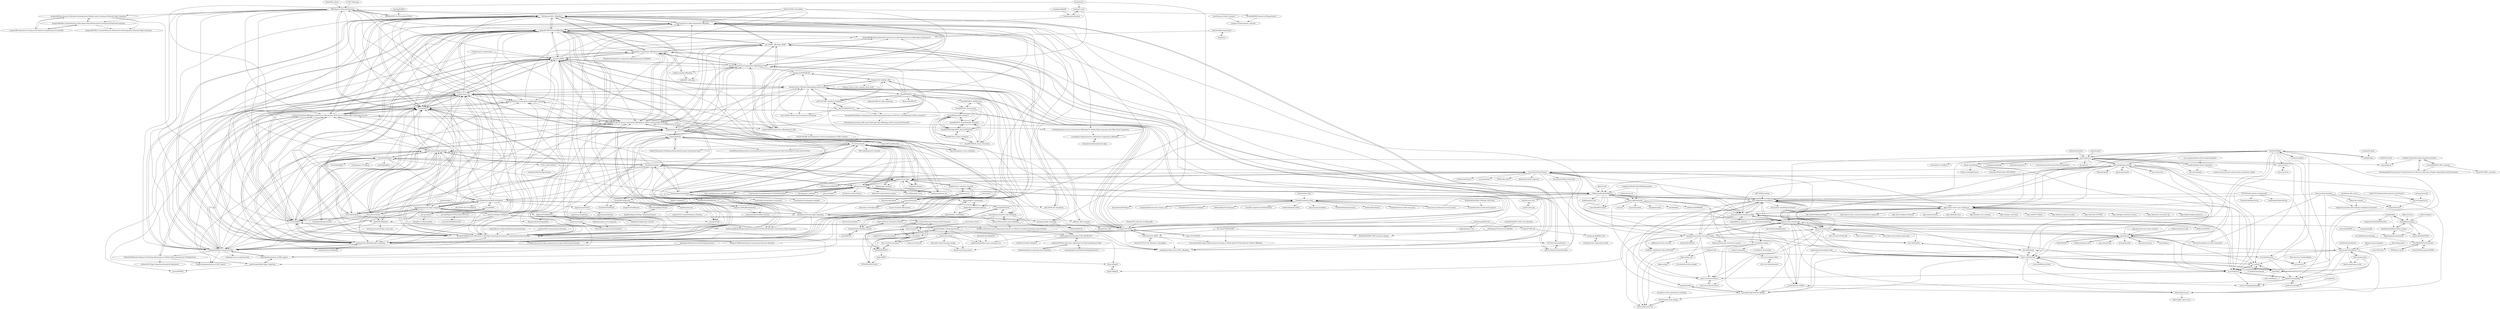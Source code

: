 digraph G {
"litian96/fair_flearn" -> "IBM/adaptive-federated-learning" ["e"=1]
"baetyl/baetyl" -> "CagataySonmez/EdgeCloudSim" ["e"=1]
"baetyl/baetyl" -> "baidu/ote-stack" ["e"=1]
"baetyl/baetyl" -> "lehongwen/edge-computing" ["e"=1]
"vanloswang/Cross-edge-Computation-Offloading" -> "vinPopulaire/MEC_offloading"
"vanloswang/Cross-edge-Computation-Offloading" -> "vatsalgupta13/approximation-collaborative-computation-offloading"
"vanloswang/Cross-edge-Computation-Offloading" -> "czgdp1807/MECOptimalOffloading"
"vanloswang/Cross-edge-Computation-Offloading" -> "Derfei/Dependency-Aware-Computation-Offloading-for-Mobile-Edge-Computing-with-Edge-Cloud-Cooperation"
"vanloswang/Cross-edge-Computation-Offloading" -> "snsong/soCoM"
"vanloswang/Cross-edge-Computation-Offloading" -> "vinPopulaire/Risk_aware_MEC_offloading"
"vinPopulaire/Risk_aware_MEC_offloading" -> "vinPopulaire/MEC_offloading"
"Azure/AzurePublicDataset" -> "google/cluster-data"
"Azure/AzurePublicDataset" -> "alibaba/clusterdata"
"Azure/AzurePublicDataset" -> "delimitrou/DeathStarBench"
"Azure/AzurePublicDataset" -> "SJTU-IPADS/ServerlessBench"
"Azure/AzurePublicDataset" -> "ddps-lab/serverless-faas-workbench"
"Azure/AzurePublicDataset" -> "LLMServe/DistServe" ["e"=1]
"Azure/AzurePublicDataset" -> "vhive-serverless/vHive"
"Azure/AzurePublicDataset" -> "microsoft/vidur" ["e"=1]
"Azure/AzurePublicDataset" -> "HPMLL/BurstGPT" ["e"=1]
"Azure/AzurePublicDataset" -> "AmberLJC/LLMSys-PaperList" ["e"=1]
"Azure/AzurePublicDataset" -> "ServerlessLLM/ServerlessLLM" ["e"=1]
"Azure/AzurePublicDataset" -> "PrincetonUniversity/faas-profiler"
"Azure/AzurePublicDataset" -> "spcl/serverless-benchmarks"
"Azure/AzurePublicDataset" -> "msr-fiddle/philly-traces" ["e"=1]
"Azure/AzurePublicDataset" -> "penghuima/awesome-serverless-papers"
"alibaba/clusterdata" -> "google/cluster-data"
"alibaba/clusterdata" -> "Azure/AzurePublicDataset"
"alibaba/clusterdata" -> "FC-Li/CloudSimPy"
"alibaba/clusterdata" -> "delimitrou/DeathStarBench"
"alibaba/clusterdata" -> "msr-fiddle/philly-traces" ["e"=1]
"alibaba/clusterdata" -> "Cloudslab/cloudsim"
"alibaba/clusterdata" -> "S-Lab-System-Group/Awesome-DL-Scheduling-Papers" ["e"=1]
"alibaba/clusterdata" -> "FudanSELab/train-ticket"
"alibaba/clusterdata" -> "dyweb/papers-notebook" ["e"=1]
"alibaba/clusterdata" -> "hongzimao/decima-sim" ["e"=1]
"alibaba/clusterdata" -> "hkust-adsl/kubernetes-scheduler-simulator" ["e"=1]
"alibaba/clusterdata" -> "petuum/adaptdl" ["e"=1]
"alibaba/clusterdata" -> "koordinator-sh/koordinator" ["e"=1]
"alibaba/clusterdata" -> "cloudsimplus/cloudsimplus"
"alibaba/clusterdata" -> "kubernetes-sigs/scheduler-plugins" ["e"=1]
"lithops-cloud/lithops" -> "pywren/pywren"
"lithops-cloud/lithops" -> "metaspace2020/Lithops-METASPACE"
"lithops-cloud/lithops" -> "lithops-cloud/applications"
"lithops-cloud/lithops" -> "ddps-lab/serverless-faas-workbench"
"lithops-cloud/lithops" -> "ut-osa/boki"
"PrincetonUniversity/faas-profiler" -> "ddps-lab/serverless-faas-workbench"
"PrincetonUniversity/faas-profiler" -> "spcl/serverless-benchmarks"
"PrincetonUniversity/faas-profiler" -> "SJTU-IPADS/ServerlessBench"
"PrincetonUniversity/faas-profiler" -> "liangw89/faas_measure"
"PrincetonUniversity/faas-profiler" -> "ut-osa/nightcore"
"PrincetonUniversity/faas-profiler" -> "IntelliSys-Lab/RainbowCake-ASPLOS24"
"PrincetonUniversity/faas-profiler" -> "pacslab/SLApp-PerfCost-MdlOpt"
"faasm/faasm" -> "gwsystems/sledge-serverless-framework" ["e"=1]
"faasm/faasm" -> "PrincetonUniversity/faas-profiler"
"faasm/faasm" -> "ut-osa/nightcore"
"faasm/faasm" -> "faasm/faabric"
"faasm/faasm" -> "vhive-serverless/vHive"
"faasm/faasm" -> "hydro-project/cloudburst"
"faasm/faasm" -> "WAVM/WAVM" ["e"=1]
"faasm/faasm" -> "WebAssembly/wasi-libc" ["e"=1]
"faasm/faasm" -> "ddps-lab/serverless-faas-workbench"
"faasm/faasm" -> "spcl/serverless-benchmarks"
"faasm/faasm" -> "SJTU-IPADS/ServerlessBench"
"faasm/faasm" -> "gwsystems/aWsm" ["e"=1]
"faasm/faasm" -> "lzjzx1122/FaaSFlow"
"faasm/faasm" -> "krustlet/krustlet" ["e"=1]
"faasm/faasm" -> "containerd/runwasi" ["e"=1]
"ddps-lab/serverless-faas-workbench" -> "SJTU-IPADS/ServerlessBench"
"ddps-lab/serverless-faas-workbench" -> "ddps-lab/edge-accelerator-monitor"
"ddps-lab/serverless-faas-workbench" -> "ddps-lab/ubuntu-tensorflow-cpu"
"ddps-lab/serverless-faas-workbench" -> "ddps-lab/kmu-bigdata.github.io"
"ddps-lab/serverless-faas-workbench" -> "PrincetonUniversity/faas-profiler"
"ddps-lab/serverless-faas-workbench" -> "ddps-lab/AutoMigrationEngine"
"ddps-lab/serverless-faas-workbench" -> "ddps-lab/serverless-container-performance-comparison"
"ddps-lab/serverless-faas-workbench" -> "ddps-lab/LiveMigrate-Detector"
"ddps-lab/serverless-faas-workbench" -> "ddps-lab/annotorious"
"ddps-lab/serverless-faas-workbench" -> "ddps-lab/docker-hive"
"ddps-lab/serverless-faas-workbench" -> "ddps-lab/dense-mm-workload"
"ddps-lab/serverless-faas-workbench" -> "ddps-lab/mpec-web-demo"
"ddps-lab/serverless-faas-workbench" -> "ddps-lab/KMU-MARLA"
"ddps-lab/serverless-faas-workbench" -> "ddps-lab/bench-optimize-models"
"ddps-lab/serverless-faas-workbench" -> "ddps-lab/Collect-DCGMI2"
"hydro-project/anna" -> "hydro-project/cloudburst" ["e"=1]
"hydro-project/anna" -> "hydro-project/anna-cache" ["e"=1]
"hydro-project/anna" -> "eniac/Beldi" ["e"=1]
"hydro-project/anna" -> "stanford-mast/pocket" ["e"=1]
"crespum/edge-ai" -> "qijianpeng/awesome-edge-computing" ["e"=1]
"instana/robot-shop" -> "FudanSELab/train-ticket" ["e"=1]
"davidetaibi/Microservices_Project_List" -> "FudanSELab/train-ticket" ["e"=1]
"PhuLai/eua-dataset" -> "swordest/mec_drl"
"PhuLai/eua-dataset" -> "revenol/DROO"
"PhuLai/eua-dataset" -> "hliangzhao/Edge-Computing-Codes"
"PhuLai/eua-dataset" -> "mobinets/task-offloading-edge-computing"
"PhuLai/eua-dataset" -> "revenol/DDLO"
"PhuLai/eua-dataset" -> "davidtw0320/Resources-Allocation-in-The-Edge-Computing-Environment-Using-Reinforcement-Learning"
"PhuLai/eua-dataset" -> "qijianpeng/awesome-edge-computing"
"PhuLai/eua-dataset" -> "CagataySonmez/EdgeCloudSim"
"PhuLai/eua-dataset" -> "XiaofeiTJU/EdgeSim"
"PhuLai/eua-dataset" -> "czgdp1807/MECOptimalOffloading"
"PhuLai/eua-dataset" -> "revenol/LyDROO"
"PhuLai/eua-dataset" -> "snsong/soCoM"
"PhuLai/eua-dataset" -> "linkpark/metarl-offloading"
"PhuLai/eua-dataset" -> "vanloswang/Cross-edge-Computation-Offloading"
"PhuLai/eua-dataset" -> "jordan8409212/RL-for-binary-computation-offloading-in-wireless-powered-MEC-networks"
"revenol/DROO" -> "revenol/DDLO"
"revenol/DROO" -> "revenol/LyDROO"
"revenol/DROO" -> "swordest/mec_drl"
"revenol/DROO" -> "czgdp1807/MECOptimalOffloading"
"revenol/DROO" -> "fangvv/UAV-DDPG"
"revenol/DROO" -> "davidtw0320/Resources-Allocation-in-The-Edge-Computing-Environment-Using-Reinforcement-Learning"
"revenol/DROO" -> "mobinets/task-offloading-edge-computing"
"revenol/DROO" -> "jordan8409212/RL-for-binary-computation-offloading-in-wireless-powered-MEC-networks"
"revenol/DROO" -> "linkpark/metarl-offloading"
"revenol/DROO" -> "Cyclotron2333/Task-Offloading-and-Resource-Allocation-for-Multi-Server-Mobile-Edge-Computing-Networks"
"revenol/DROO" -> "neardws/Game-Theoretic-Deep-Reinforcement-Learning"
"revenol/DROO" -> "hliangzhao/Edge-Computing-Codes"
"revenol/DROO" -> "vinPopulaire/MEC_offloading"
"revenol/DROO" -> "WangYichi1/Computation-offloading-based-on-DQN"
"revenol/DROO" -> "mingt2019/Deep-Q-learning-for-mobile-edge-computing"
"revenol/DDLO" -> "revenol/DROO"
"revenol/DDLO" -> "swordest/mec_drl"
"revenol/DDLO" -> "revenol/LyDROO"
"revenol/DDLO" -> "czgdp1807/MECOptimalOffloading"
"revenol/DDLO" -> "hliangzhao/Edge-Computing-Codes"
"revenol/DDLO" -> "vinPopulaire/MEC_offloading"
"revenol/DDLO" -> "mobinets/task-offloading-edge-computing"
"revenol/DDLO" -> "davidtw0320/Resources-Allocation-in-The-Edge-Computing-Environment-Using-Reinforcement-Learning"
"revenol/DDLO" -> "Cyclotron2333/Task-Offloading-and-Resource-Allocation-for-Multi-Server-Mobile-Edge-Computing-Networks"
"revenol/DDLO" -> "mingt2019/Deep-Q-learning-for-mobile-edge-computing"
"revenol/DDLO" -> "jordan8409212/RL-for-binary-computation-offloading-in-wireless-powered-MEC-networks"
"revenol/DDLO" -> "WangYichi1/Computation-offloading-based-on-DQN"
"revenol/DDLO" -> "revenol/WPMEC"
"revenol/DDLO" -> "IBM/adaptive-federated-learning"
"revenol/DDLO" -> "fangvv/UAV-DDPG"
"swordest/mec_drl" -> "revenol/DROO"
"swordest/mec_drl" -> "revenol/DDLO"
"swordest/mec_drl" -> "revenol/LyDROO"
"swordest/mec_drl" -> "davidtw0320/Resources-Allocation-in-The-Edge-Computing-Environment-Using-Reinforcement-Learning"
"swordest/mec_drl" -> "linkpark/metarl-offloading"
"swordest/mec_drl" -> "mobinets/task-offloading-edge-computing"
"swordest/mec_drl" -> "czgdp1807/MECOptimalOffloading"
"swordest/mec_drl" -> "hliangzhao/Edge-Computing-Codes"
"swordest/mec_drl" -> "jordan8409212/RL-for-binary-computation-offloading-in-wireless-powered-MEC-networks"
"swordest/mec_drl" -> "Cyclotron2333/Task-Offloading-and-Resource-Allocation-for-Multi-Server-Mobile-Edge-Computing-Networks"
"swordest/mec_drl" -> "neardws/Game-Theoretic-Deep-Reinforcement-Learning"
"swordest/mec_drl" -> "fangvv/UAV-DDPG"
"swordest/mec_drl" -> "sling0318/Multi-Agent-Mec_Offloading-Use_DRL"
"swordest/mec_drl" -> "mingt2019/Deep-Q-learning-for-mobile-edge-computing"
"swordest/mec_drl" -> "vinPopulaire/MEC_offloading"
"vinPopulaire/MEC_offloading" -> "vanloswang/Cross-edge-Computation-Offloading"
"vinPopulaire/MEC_offloading" -> "vinPopulaire/Risk_aware_MEC_offloading"
"vinPopulaire/MEC_offloading" -> "nju-cn/MEC_offloading_ADQN"
"vinPopulaire/MEC_offloading" -> "czgdp1807/MECOptimalOffloading"
"vinPopulaire/MEC_offloading" -> "WangYichi1/Computation-offloading-based-on-DQN"
"vinPopulaire/MEC_offloading" -> "mobinets/task-offloading-edge-computing"
"vinPopulaire/MEC_offloading" -> "Jian-Yin-Shine/Partial-Computation-Offloading-For-MEC"
"vinPopulaire/MEC_offloading" -> "jordan8409212/RL-for-binary-computation-offloading-in-wireless-powered-MEC-networks"
"vinPopulaire/MEC_offloading" -> "revenol/DDLO"
"vinPopulaire/MEC_offloading" -> "Cyclotron2333/Task-Offloading-and-Resource-Allocation-for-Multi-Server-Mobile-Edge-Computing-Networks"
"mobinets/task-offloading-edge-computing" -> "Cyclotron2333/Task-Offloading-and-Resource-Allocation-for-Multi-Server-Mobile-Edge-Computing-Networks"
"mobinets/task-offloading-edge-computing" -> "czgdp1807/MECOptimalOffloading"
"mobinets/task-offloading-edge-computing" -> "hliangzhao/Edge-Computing-Codes"
"mobinets/task-offloading-edge-computing" -> "vinPopulaire/MEC_offloading"
"mobinets/task-offloading-edge-computing" -> "vanloswang/Cross-edge-Computation-Offloading"
"mobinets/task-offloading-edge-computing" -> "neardws/Game-Theoretic-Deep-Reinforcement-Learning"
"mobinets/task-offloading-edge-computing" -> "swordest/mec_drl"
"mobinets/task-offloading-edge-computing" -> "revenol/DDLO"
"mobinets/task-offloading-edge-computing" -> "jordan8409212/RL-for-binary-computation-offloading-in-wireless-powered-MEC-networks"
"mobinets/task-offloading-edge-computing" -> "revenol/LyDROO"
"mobinets/task-offloading-edge-computing" -> "revenol/DROO"
"mobinets/task-offloading-edge-computing" -> "linkpark/metarl-offloading"
"mobinets/task-offloading-edge-computing" -> "vinPopulaire/Risk_aware_MEC_offloading"
"mobinets/task-offloading-edge-computing" -> "sinaebrahimi/task-offloading"
"mobinets/task-offloading-edge-computing" -> "jiong1998/offloading-optimization-and-resource-optimization-base-on-mobile-edge-computing-net"
"bitzj2015/DRL-Networking" -> "XiaTiancong/Deep-Reinforcement-Learning-for-IoT-Network-Dynamic-Clustering-in-Edge-Computing"
"bitzj2015/DRL-Networking" -> "mingt2019/Deep-Q-learning-for-mobile-edge-computing"
"bitzj2015/DRL-Networking" -> "barrelo89/IEEE-Internet-of-Things-Journal"
"bitzj2015/DRL-Networking" -> "revenol/DDLO"
"bitzj2015/DRL-Networking" -> "vanloswang/Cross-edge-Computation-Offloading"
"bitzj2015/DRL-Networking" -> "vinPopulaire/MEC_offloading"
"SJTU-IPADS/wukong" -> "SJTU-IPADS/ServerlessBench" ["e"=1]
"excamera/alfalfa" -> "StanfordSNR/gg" ["e"=1]
"FudanSELab/train-ticket" -> "delimitrou/DeathStarBench"
"FudanSELab/train-ticket" -> "FudanSELab/serverless-trainticket"
"FudanSELab/train-ticket" -> "NetManAIOps/TraceAnomaly" ["e"=1]
"FudanSELab/train-ticket" -> "FudanSELab/train-ticket-fault-replicate"
"FudanSELab/train-ticket" -> "CloudWise-OpenSource/GAIA-DataSet" ["e"=1]
"FudanSELab/train-ticket" -> "NetManAIOps/TraceRCA" ["e"=1]
"FudanSELab/train-ticket" -> "chenryn/aiops-handbook" ["e"=1]
"FudanSELab/train-ticket" -> "alibaba/clusterdata"
"FudanSELab/train-ticket" -> "microservices-demo/microservices-demo" ["e"=1]
"FudanSELab/train-ticket" -> "NetManAIOps/OmniAnomaly" ["e"=1]
"FudanSELab/train-ticket" -> "NetManAIOps/DejaVu" ["e"=1]
"FudanSELab/train-ticket" -> "FudanSELab/train-ticket-auto-query" ["e"=1]
"FudanSELab/train-ticket" -> "google/cluster-data"
"FudanSELab/train-ticket" -> "davidetaibi/Microservices_Project_List" ["e"=1]
"FudanSELab/train-ticket" -> "dreamhomes/RCAPapers" ["e"=1]
"XiaofeiTJU/EdgeSim" -> "lovely-necromancer/Edge_Cache_Sim"
"XiaofeiTJU/EdgeSim" -> "gargrohin/Edge-Caching-Algorithms"
"XiaofeiTJU/EdgeSim" -> "XiaTiancong/Deep-Reinforcement-Learning-for-IoT-Network-Dynamic-Clustering-in-Edge-Computing"
"XiaofeiTJU/EdgeSim" -> "hliangzhao/Edge-Computing-Codes"
"wyc941012/Edge-Intelligence" -> "vinPopulaire/MEC_offloading"
"wyc941012/Edge-Intelligence" -> "revenol/DDLO"
"wyc941012/Edge-Intelligence" -> "letian-zhang/ANS"
"wyc941012/Edge-Intelligence" -> "vanloswang/Cross-edge-Computation-Offloading"
"wyc941012/Edge-Intelligence" -> "czgdp1807/MECOptimalOffloading"
"wyc941012/Edge-Intelligence" -> "qpointwang/Mobile-Edge-Computing"
"wyc941012/Edge-Intelligence" -> "revenol/DROO"
"wyc941012/Edge-Intelligence" -> "Cyclotron2333/Task-Offloading-and-Resource-Allocation-for-Multi-Server-Mobile-Edge-Computing-Networks"
"wyc941012/Edge-Intelligence" -> "swordest/mec_drl"
"wyc941012/Edge-Intelligence" -> "davidtw0320/Resources-Allocation-in-The-Edge-Computing-Environment-Using-Reinforcement-Learning"
"wyc941012/Edge-Intelligence" -> "hliangzhao/Edge-Computing-Codes"
"wyc941012/Edge-Intelligence" -> "IBM/adaptive-federated-learning"
"wyc941012/Edge-Intelligence" -> "mobinets/task-offloading-edge-computing"
"wyc941012/Edge-Intelligence" -> "jordan8409212/RL-for-binary-computation-offloading-in-wireless-powered-MEC-networks"
"wyc941012/Edge-Intelligence" -> "Tjyy-1223/Collaborative-Inference-Work-Summary"
"IIT-Lab/GraduationProject" -> "Jian-Yin-Shine/GraduationProject"
"IIT-Lab/GraduationProject" -> "nju-cn/MEC_offloading_ADQN"
"WebAssembly/wasi-sdk" -> "faasm/faasm" ["e"=1]
"ucbdrive/skipnet" -> "kunglab/branchynet" ["e"=1]
"guxd/deep-code-search" -> "Jun-jie-Huang/CoCLR" ["e"=1]
"appcypher/awesome-wasm-runtimes" -> "faasm/faasm" ["e"=1]
"cloudstateio/cloudstate" -> "hydro-project/cloudburst" ["e"=1]
"QianLiu6767/UAV_RL_Maximize_Throughput" -> "YouhuiGan/UAV_DDPG" ["e"=1]
"CharafeddineMechalikh/PureEdgeSim" -> "CagataySonmez/EdgeCloudSim"
"CharafeddineMechalikh/PureEdgeSim" -> "alb1183/ML-RL-simulations"
"CharafeddineMechalikh/PureEdgeSim" -> "qijianpeng/awesome-edge-computing"
"CharafeddineMechalikh/PureEdgeSim" -> "Cloudslab/iFogSim"
"CharafeddineMechalikh/PureEdgeSim" -> "vanloswang/Cross-edge-Computation-Offloading"
"CharafeddineMechalikh/PureEdgeSim" -> "hliangzhao/Edge-Computing-Codes"
"CharafeddineMechalikh/PureEdgeSim" -> "dos-group/leaf"
"CharafeddineMechalikh/PureEdgeSim" -> "XiaTiancong/Deep-Reinforcement-Learning-for-IoT-Network-Dynamic-Clustering-in-Edge-Computing"
"CharafeddineMechalikh/PureEdgeSim" -> "XiaofeiTJU/EdgeSim"
"CharafeddineMechalikh/PureEdgeSim" -> "vinPopulaire/MEC_offloading"
"CharafeddineMechalikh/PureEdgeSim" -> "alb1183/ML-RL-PureEdgeSim"
"CharafeddineMechalikh/PureEdgeSim" -> "imperial-qore/COSCO"
"CharafeddineMechalikh/PureEdgeSim" -> "davidtw0320/Resources-Allocation-in-The-Edge-Computing-Environment-Using-Reinforcement-Learning"
"CharafeddineMechalikh/PureEdgeSim" -> "revenol/DDLO"
"CharafeddineMechalikh/PureEdgeSim" -> "acsicuib/YAFS"
"Cloudslab/iFogSim1" -> "Cloudslab/iFogSimTutorials"
"Cloudslab/iFogSim1" -> "CagataySonmez/EdgeCloudSim"
"Cloudslab/iFogSim1" -> "XiaofeiTJU/EdgeSim"
"Cloudslab/iFogSim1" -> "Cloudslab/iFogSim"
"Cloudslab/iFogSim1" -> "qpointwang/Mobile-Edge-Computing"
"Cloudslab/iFogSim1" -> "CharafeddineMechalikh/PureEdgeSim"
"Cloudslab/iFogSim1" -> "vinPopulaire/MEC_offloading"
"Cloudslab/iFogSim1" -> "Cloudslab/cloudsim"
"Cloudslab/iFogSim1" -> "CGCL-codes/Libdroid"
"Cloudslab/iFogSim1" -> "smartfog/fogflow" ["e"=1]
"Cloudslab/iFogSim1" -> "hliangzhao/Edge-Computing-Codes"
"Cloudslab/iFogSim1" -> "Cloudslab/FogBus"
"Cloudslab/iFogSim1" -> "imais/edgesim"
"Cloudslab/iFogSim1" -> "revenol/DDLO"
"Cloudslab/iFogSim1" -> "harshitgupta1337/fogsim"
"hglun/Implementation_of_MEC_papers" -> "qpointwang/Mobile-Edge-Computing"
"hglun/Implementation_of_MEC_papers" -> "vanloswang/Cross-edge-Computation-Offloading"
"hglun/Implementation_of_MEC_papers" -> "hliangzhao/Edge-Computing-Codes"
"Sangdon-Park/mobile-edge-computing-simulator" -> "BeomhanBaek/Three-Dynamic-Pricing-Schemes-for-Resource-Allocation-of-Edge-Computing-for-IoT-Environment"
"Sangdon-Park/mobile-edge-computing-simulator" -> "imais/edgesim"
"Sangdon-Park/mobile-edge-computing-simulator" -> "sosam002/KAIST_MEC_simulator"
"qpointwang/Mobile-Edge-Computing" -> "hglun/Implementation_of_MEC_papers"
"qpointwang/Mobile-Edge-Computing" -> "revenol/DDLO"
"qpointwang/Mobile-Edge-Computing" -> "revenol/WPMEC"
"sosam002/KAIST_MEC_simulator" -> "Sangdon-Park/mobile-edge-computing-simulator"
"sosam002/KAIST_MEC_simulator" -> "BeomhanBaek/Three-Dynamic-Pricing-Schemes-for-Resource-Allocation-of-Edge-Computing-for-IoT-Environment"
"sosam002/KAIST_MEC_simulator" -> "gustjr0413/MEC_simulator"
"baidu/ote-stack" -> "XiaTiancong/Deep-Reinforcement-Learning-for-IoT-Network-Dynamic-Clustering-in-Edge-Computing"
"baidu/ote-stack" -> "ParadropLabs/Paradrop"
"hliangzhao/Mathematical-Model-Implementation" -> "hliangzhao/Edge-Computing-Codes" ["e"=1]
"hliangzhao/Mathematical-Model-Implementation" -> "hglun/Implementation_of_MEC_papers" ["e"=1]
"LittleYUYU/StackOverflow-Question-Code-Dataset" -> "Jun-jie-Huang/CoCLR" ["e"=1]
"delimitrou/DeathStarBench" -> "FudanSELab/train-ticket"
"delimitrou/DeathStarBench" -> "SJTU-IPADS/ServerlessBench"
"delimitrou/DeathStarBench" -> "Azure/AzurePublicDataset"
"delimitrou/DeathStarBench" -> "spcl/serverless-benchmarks"
"delimitrou/DeathStarBench" -> "alibaba/clusterdata"
"delimitrou/DeathStarBench" -> "parsa-epfl/cloudsuite"
"delimitrou/DeathStarBench" -> "ddps-lab/serverless-faas-workbench"
"delimitrou/DeathStarBench" -> "google/cluster-data"
"delimitrou/DeathStarBench" -> "PrincetonUniversity/faas-profiler"
"delimitrou/DeathStarBench" -> "penghuima/awesome-serverless-papers"
"delimitrou/DeathStarBench" -> "zyqCSL/sinan-local"
"delimitrou/DeathStarBench" -> "lzjzx1122/FaaSFlow"
"delimitrou/DeathStarBench" -> "wenischlab/MicroSuite"
"delimitrou/DeathStarBench" -> "ut-osa/nightcore"
"delimitrou/DeathStarBench" -> "andikleen/pmu-tools" ["e"=1]
"CrQiu/Lyapunov-optimization" -> "revenol/LyDROO"
"CrQiu/Lyapunov-optimization" -> "hliangzhao/Edge-Computing-Codes"
"s8sg/faas-flow" -> "edgerun/faas-sim" ["e"=1]
"s8sg/faas-flow" -> "lzjzx1122/FaaSFlow" ["e"=1]
"librahfacebook/BranchyNet_chainer" -> "biggsbenjamin/earlyexitnet"
"librahfacebook/BranchyNet_chainer" -> "kunglab/branchynet"
"librahfacebook/BranchyNet_chainer" -> "pachecobeto95/POPEX"
"WebAssembly/wasi-libc" -> "faasm/faasm" ["e"=1]
"haoyye/ResourceAllocationReinforcementLearning" -> "davidtw0320/Resources-Allocation-in-The-Edge-Computing-Environment-Using-Reinforcement-Learning" ["e"=1]
"Jian-Yin-Shine/GraduationProject" -> "IIT-Lab/GraduationProject"
"Jian-Yin-Shine/GraduationProject" -> "nju-cn/MEC_offloading_ADQN"
"Jian-Yin-Shine/GraduationProject" -> "Jian-Yin-Shine/Partial-Computation-Offloading-For-MEC"
"FC-Li/CloudSimPy" -> "Cloudslab/DLSF"
"FC-Li/CloudSimPy" -> "google/cluster-data"
"FC-Li/CloudSimPy" -> "Shahid-Mohammed-Shaikbepari/Deep-Reinforcement-Learning-for-cloud" ["e"=1]
"FC-Li/CloudSimPy" -> "hkust-adsl/kubernetes-scheduler-simulator" ["e"=1]
"FC-Li/CloudSimPy" -> "hongzimao/decima-sim" ["e"=1]
"FC-Li/CloudSimPy" -> "alibaba/clusterdata"
"FC-Li/CloudSimPy" -> "cloudsimplus/cloudsimplus"
"FC-Li/CloudSimPy" -> "hongzimao/deeprm" ["e"=1]
"FC-Li/CloudSimPy" -> "EdgeSimPy/EdgeSimPy"
"FC-Li/CloudSimPy" -> "CagataySonmez/EdgeCloudSim"
"FC-Li/CloudSimPy" -> "DIR-LAB/deep-batch-scheduler" ["e"=1]
"FC-Li/CloudSimPy" -> "Zuox99/Deep-Reinforcement-Learning-Based-Resource-Provisioning-and-Task-Scheduling-for-Cloud-Service-Provid" ["e"=1]
"FC-Li/CloudSimPy" -> "alibaba/open-simulator" ["e"=1]
"FC-Li/CloudSimPy" -> "michaelfahmy/cloudsim-task-scheduling"
"FC-Li/CloudSimPy" -> "Cloudslab/cloudsim"
"hliangzhao/Edge-Computing-Codes" -> "mobinets/task-offloading-edge-computing"
"hliangzhao/Edge-Computing-Codes" -> "Cyclotron2333/Task-Offloading-and-Resource-Allocation-for-Multi-Server-Mobile-Edge-Computing-Networks"
"hliangzhao/Edge-Computing-Codes" -> "revenol/DDLO"
"hliangzhao/Edge-Computing-Codes" -> "vanloswang/Cross-edge-Computation-Offloading"
"hliangzhao/Edge-Computing-Codes" -> "czgdp1807/MECOptimalOffloading"
"hliangzhao/Edge-Computing-Codes" -> "swordest/mec_drl"
"hliangzhao/Edge-Computing-Codes" -> "Akshat2430/Dynamic-Request-Scheduling-Optimization-in-Mobile-Edge-Computing-for-IoT-Applications"
"hliangzhao/Edge-Computing-Codes" -> "hglun/Implementation_of_MEC_papers"
"hliangzhao/Edge-Computing-Codes" -> "revenol/LyDROO"
"hliangzhao/Edge-Computing-Codes" -> "vinPopulaire/MEC_offloading"
"hliangzhao/Edge-Computing-Codes" -> "PengJiwu/Implementation_of_MEC_papers"
"hliangzhao/Edge-Computing-Codes" -> "davidtw0320/Resources-Allocation-in-The-Edge-Computing-Environment-Using-Reinforcement-Learning"
"hliangzhao/Edge-Computing-Codes" -> "shiqiangw/service-migration-mdp" ["e"=1]
"hliangzhao/Edge-Computing-Codes" -> "jordan8409212/RL-for-binary-computation-offloading-in-wireless-powered-MEC-networks"
"hliangzhao/Edge-Computing-Codes" -> "mingt2019/Deep-Q-learning-for-mobile-edge-computing"
"firecracker-microvm/firecracker-demo" -> "vhive-serverless/vHive" ["e"=1]
"Cloudslab/DLSF" -> "Shahid-Mohammed-Shaikbepari/Deep-Reinforcement-Learning-for-cloud" ["e"=1]
"Cloudslab/DLSF" -> "imperial-qore/COSCO"
"Cloudslab/DLSF" -> "linkpark/metarl-offloading"
"Cloudslab/DLSF" -> "Zuox99/Deep-Reinforcement-Learning-Based-Resource-Provisioning-and-Task-Scheduling-for-Cloud-Service-Provid" ["e"=1]
"Cloudslab/DLSF" -> "linkpark/RLTaskOffloading"
"Cloudslab/DLSF" -> "FC-Li/CloudSimPy"
"nokia/code-compass" -> "nokia/codesearch"
"nokia/code-compass" -> "nokia/web-assembly-self-certifying-compilation-framework"
"CGCL-codes/Libdroid" -> "BobLee666/ECTS"
"CGCL-codes/Libdroid" -> "karankotz/Mobile-EdgeCompute"
"ucbrise/cirrus" -> "jcarreira/cirrus"
"williambaozk/cloud-computing-task-scheduling" -> "yashjain2597/Meta-Heuristics-Algorithms-for-Task-Scheduling-in-Cloud"
"liangw89/faas_measure" -> "PrincetonUniversity/faas-profiler"
"HuangChen24/HuangChen24.edge" -> "vatsalgupta13/approximation-collaborative-computation-offloading"
"Aniket144/Cloud_Simulation_Project" -> "kshitij1210/Particle-Swarm-Optimization-Based-Cost-Effective-Cloudlet-Scheduling-using-CloudSim"
"Aniket144/Cloud_Simulation_Project" -> "icework/CS249_Workflow_project"
"stanford-mast/pocket" -> "stanford-mast/reflex"
"stanford-mast/pocket" -> "ut-osa/nightcore"
"stanford-mast/pocket" -> "resource-disaggregation/jiffy"
"stanford-mast/pocket" -> "icanforce/Orion-OSDI22"
"pkoperek/cloudsimplus-gateway" -> "pkoperek/gym_cloudsimplus"
"pkoperek/cloudsimplus-gateway" -> "pkoperek/dqn_cloudsimplus"
"James2356/cloudsim-task-scheduling" -> "michaelfahmy/cloudsim-task-scheduling"
"James2356/cloudsim-task-scheduling" -> "kshitij1210/Particle-Swarm-Optimization-Based-Cost-Effective-Cloudlet-Scheduling-using-CloudSim"
"James2356/cloudsim-task-scheduling" -> "AtheerAlgherairy/Cloudsim-FCFS-SJF-RR-PSO-"
"kshitij1210/Particle-Swarm-Optimization-Based-Cost-Effective-Cloudlet-Scheduling-using-CloudSim" -> "AtheerAlgherairy/Cloudsim-FCFS-SJF-RR-PSO-"
"zoranzhao/DeepThings" -> "Tjyy-1223/DADS"
"zoranzhao/DeepThings" -> "letian-zhang/ANS"
"zoranzhao/DeepThings" -> "fangvv/EdgeLD"
"zoranzhao/DeepThings" -> "ANRGUSC/DEFER"
"zoranzhao/DeepThings" -> "wuyangzhang/elf" ["e"=1]
"Wqiankun/-" -> "gittryer/edgecomputing-RL"
"jcarreira/cirrus" -> "ucbrise/cirrus"
"mimikgit/edgeSDK" -> "ParadropLabs/Paradrop"
"acsicuib/YAFS" -> "acsicuib/FogServicePlacement-ILPvsCN"
"acsicuib/YAFS" -> "Cloudslab/iFogSim"
"acsicuib/YAFS" -> "CharafeddineMechalikh/PureEdgeSim"
"acsicuib/YAFS" -> "dos-group/leaf"
"Cloudslab/iFogSimTutorials" -> "Cloudslab/iFogSim1"
"arjnklc/D2D-Caching-Simulation" -> "gargrohin/Edge-Caching-Algorithms"
"pkoperek/gym_cloudsimplus" -> "pkoperek/dqn_cloudsimplus"
"pkoperek/gym_cloudsimplus" -> "pkoperek/cloudsimplus-gateway"
"pkoperek/dqn_cloudsimplus" -> "pkoperek/gym_cloudsimplus"
"pkoperek/dqn_cloudsimplus" -> "pkoperek/cloudsimplus-gateway"
"pkoperek/dqn_cloudsimplus" -> "liran-funaro/cloudsim"
"acsicuib/FogServicePlacement-ILPvsCN" -> "acsicuib/GA4FogPlacement"
"acsicuib/GA4FogPlacement" -> "acsicuib/FogServicePlacement-ILPvsCN"
"giltene/wrk2" -> "delimitrou/DeathStarBench" ["e"=1]
"jordan8409212/RL-for-binary-computation-offloading-in-wireless-powered-MEC-networks" -> "czgdp1807/MECOptimalOffloading"
"jordan8409212/RL-for-binary-computation-offloading-in-wireless-powered-MEC-networks" -> "WangYichi1/Computation-offloading-based-on-DQN"
"jordan8409212/RL-for-binary-computation-offloading-in-wireless-powered-MEC-networks" -> "vinPopulaire/Risk_aware_MEC_offloading"
"jordan8409212/RL-for-binary-computation-offloading-in-wireless-powered-MEC-networks" -> "revenol/LyDROO"
"jordan8409212/RL-for-binary-computation-offloading-in-wireless-powered-MEC-networks" -> "Derfei/Dependency-Aware-Computation-Offloading-for-Mobile-Edge-Computing-with-Edge-Cloud-Cooperation"
"jordan8409212/RL-for-binary-computation-offloading-in-wireless-powered-MEC-networks" -> "nju-cn/MEC_offloading_ADQN"
"jordan8409212/RL-for-binary-computation-offloading-in-wireless-powered-MEC-networks" -> "sling0318/Multi-Agent-Mec_Offloading-Use_DRL"
"jordan8409212/RL-for-binary-computation-offloading-in-wireless-powered-MEC-networks" -> "vinPopulaire/MEC_offloading"
"jordan8409212/RL-for-binary-computation-offloading-in-wireless-powered-MEC-networks" -> "vanloswang/Cross-edge-Computation-Offloading"
"jordan8409212/RL-for-binary-computation-offloading-in-wireless-powered-MEC-networks" -> "Jian-Yin-Shine/Partial-Computation-Offloading-For-MEC"
"jordan8409212/RL-for-binary-computation-offloading-in-wireless-powered-MEC-networks" -> "mobinets/task-offloading-edge-computing"
"jordan8409212/RL-for-binary-computation-offloading-in-wireless-powered-MEC-networks" -> "linkpark/metarl-offloading"
"jordan8409212/RL-for-binary-computation-offloading-in-wireless-powered-MEC-networks" -> "snsong/soCoM"
"czgdp1807/MECOptimalOffloading" -> "mobinets/task-offloading-edge-computing"
"czgdp1807/MECOptimalOffloading" -> "vinPopulaire/MEC_offloading"
"czgdp1807/MECOptimalOffloading" -> "Cyclotron2333/Task-Offloading-and-Resource-Allocation-for-Multi-Server-Mobile-Edge-Computing-Networks"
"czgdp1807/MECOptimalOffloading" -> "jordan8409212/RL-for-binary-computation-offloading-in-wireless-powered-MEC-networks"
"czgdp1807/MECOptimalOffloading" -> "vanloswang/Cross-edge-Computation-Offloading"
"czgdp1807/MECOptimalOffloading" -> "revenol/LyDROO"
"czgdp1807/MECOptimalOffloading" -> "nju-cn/MEC_offloading_ADQN"
"czgdp1807/MECOptimalOffloading" -> "vinPopulaire/Risk_aware_MEC_offloading"
"czgdp1807/MECOptimalOffloading" -> "snsong/soCoM"
"czgdp1807/MECOptimalOffloading" -> "jiong1998/offloading-optimization-and-resource-optimization-base-on-mobile-edge-computing-net"
"czgdp1807/MECOptimalOffloading" -> "davidtw0320/Resources-Allocation-in-The-Edge-Computing-Environment-Using-Reinforcement-Learning"
"czgdp1807/MECOptimalOffloading" -> "revenol/DDLO"
"czgdp1807/MECOptimalOffloading" -> "hliangzhao/Edge-Computing-Codes"
"czgdp1807/MECOptimalOffloading" -> "linkpark/metarl-offloading"
"czgdp1807/MECOptimalOffloading" -> "WangYichi1/Computation-offloading-based-on-DQN"
"hydro-project/cloudburst" -> "hydro-project/anna" ["e"=1]
"hydro-project/cloudburst" -> "lzjzx1122/FaaSFlow"
"hydro-project/cloudburst" -> "MincYu/pheromone"
"hydro-project/cloudburst" -> "eniac/Beldi"
"hydro-project/cloudburst" -> "ut-osa/nightcore"
"hydro-project/cloudburst" -> "hydro-project/anna-cache"
"hydro-project/cloudburst" -> "resource-disaggregation/jiffy"
"hydro-project/cloudburst" -> "ut-osa/boki"
"GoogleCloudPlatform/PerfKitBenchmarker" -> "parsa-epfl/cloudsuite" ["e"=1]
"GoogleCloudPlatform/PerfKitBenchmarker" -> "delimitrou/DeathStarBench" ["e"=1]
"spcl/serverless-benchmarks" -> "SJTU-IPADS/ServerlessBench"
"spcl/serverless-benchmarks" -> "PrincetonUniversity/faas-profiler"
"spcl/serverless-benchmarks" -> "ddps-lab/serverless-faas-workbench"
"spcl/serverless-benchmarks" -> "faas-benchmarking/faasdom"
"spcl/serverless-benchmarks" -> "vhive-serverless/vSwarm"
"spcl/serverless-benchmarks" -> "vhive-serverless/vHive"
"spcl/serverless-benchmarks" -> "icanforce/Orion-OSDI22"
"spcl/serverless-benchmarks" -> "lzjzx1122/FaaSFlow"
"spcl/serverless-benchmarks" -> "MincYu/pheromone"
"spcl/serverless-benchmarks" -> "sir-lab/data-release"
"spcl/serverless-benchmarks" -> "ds2-lab/FaaSNet"
"spcl/serverless-benchmarks" -> "ut-osa/nightcore"
"spcl/serverless-benchmarks" -> "penghuima/awesome-serverless-papers"
"vhive-serverless/vHive" -> "ddps-lab/serverless-faas-workbench"
"vhive-serverless/vHive" -> "SJTU-IPADS/ServerlessBench"
"vhive-serverless/vHive" -> "vhive-serverless/vSwarm"
"vhive-serverless/vHive" -> "spcl/serverless-benchmarks"
"vhive-serverless/vHive" -> "vhive-serverless/STeLLAR"
"vhive-serverless/vHive" -> "penghuima/awesome-serverless-papers"
"vhive-serverless/vHive" -> "vhive-serverless/invitro"
"vhive-serverless/vHive" -> "ut-osa/nightcore"
"vhive-serverless/vHive" -> "icanforce/Orion-OSDI22"
"vhive-serverless/vHive" -> "firecracker-microvm/firecracker-demo" ["e"=1]
"vhive-serverless/vHive" -> "vhive-serverless/vSwarm-u"
"vhive-serverless/vHive" -> "lzjzx1122/FaaSFlow"
"vhive-serverless/vHive" -> "PrincetonUniversity/faas-profiler"
"vhive-serverless/vHive" -> "ut-osa/boki"
"vhive-serverless/vHive" -> "faasm/faasm"
"intel/intel-cmt-cat" -> "parsa-epfl/cloudsuite" ["e"=1]
"SJTU-IPADS/ServerlessBench" -> "ddps-lab/serverless-faas-workbench"
"SJTU-IPADS/ServerlessBench" -> "spcl/serverless-benchmarks"
"SJTU-IPADS/ServerlessBench" -> "PrincetonUniversity/faas-profiler"
"SJTU-IPADS/ServerlessBench" -> "ds2-lab/FaaSNet"
"SJTU-IPADS/ServerlessBench" -> "vhive-serverless/vHive"
"SJTU-IPADS/ServerlessBench" -> "penghuima/awesome-serverless-papers"
"SJTU-IPADS/ServerlessBench" -> "icanforce/Orion-OSDI22"
"SJTU-IPADS/ServerlessBench" -> "ut-osa/nightcore"
"SJTU-IPADS/ServerlessBench" -> "All-less/faas-scheduling-benchmark"
"SJTU-IPADS/ServerlessBench" -> "Ddnirvana/awesome-serverless-research"
"SJTU-IPADS/ServerlessBench" -> "lzjzx1122/FaaSFlow"
"SJTU-IPADS/ServerlessBench" -> "vhive-serverless/vSwarm"
"SJTU-IPADS/ServerlessBench" -> "delimitrou/DeathStarBench"
"SJTU-IPADS/ServerlessBench" -> "pacslab/simfaas"
"SJTU-IPADS/ServerlessBench" -> "pacslab/SLApp-PerfCost-MdlOpt"
"Cyclotron2333/Task-Offloading-and-Resource-Allocation-for-Multi-Server-Mobile-Edge-Computing-Networks" -> "mobinets/task-offloading-edge-computing"
"Cyclotron2333/Task-Offloading-and-Resource-Allocation-for-Multi-Server-Mobile-Edge-Computing-Networks" -> "czgdp1807/MECOptimalOffloading"
"Cyclotron2333/Task-Offloading-and-Resource-Allocation-for-Multi-Server-Mobile-Edge-Computing-Networks" -> "Akshat2430/Dynamic-Request-Scheduling-Optimization-in-Mobile-Edge-Computing-for-IoT-Applications"
"Cyclotron2333/Task-Offloading-and-Resource-Allocation-for-Multi-Server-Mobile-Edge-Computing-Networks" -> "hliangzhao/Edge-Computing-Codes"
"Cyclotron2333/Task-Offloading-and-Resource-Allocation-for-Multi-Server-Mobile-Edge-Computing-Networks" -> "vinPopulaire/MEC_offloading"
"Cyclotron2333/Task-Offloading-and-Resource-Allocation-for-Multi-Server-Mobile-Edge-Computing-Networks" -> "revenol/DDLO"
"Cyclotron2333/Task-Offloading-and-Resource-Allocation-for-Multi-Server-Mobile-Edge-Computing-Networks" -> "vanloswang/Cross-edge-Computation-Offloading"
"Cyclotron2333/Task-Offloading-and-Resource-Allocation-for-Multi-Server-Mobile-Edge-Computing-Networks" -> "sinaebrahimi/task-offloading"
"Cyclotron2333/Task-Offloading-and-Resource-Allocation-for-Multi-Server-Mobile-Edge-Computing-Networks" -> "davidtw0320/Resources-Allocation-in-The-Edge-Computing-Environment-Using-Reinforcement-Learning"
"Cyclotron2333/Task-Offloading-and-Resource-Allocation-for-Multi-Server-Mobile-Edge-Computing-Networks" -> "PengJiwu/Implementation_of_MEC_papers"
"Cyclotron2333/Task-Offloading-and-Resource-Allocation-for-Multi-Server-Mobile-Edge-Computing-Networks" -> "jordan8409212/RL-for-binary-computation-offloading-in-wireless-powered-MEC-networks"
"Cyclotron2333/Task-Offloading-and-Resource-Allocation-for-Multi-Server-Mobile-Edge-Computing-Networks" -> "swordest/mec_drl"
"Cyclotron2333/Task-Offloading-and-Resource-Allocation-for-Multi-Server-Mobile-Edge-Computing-Networks" -> "revenol/LyDROO"
"Cyclotron2333/Task-Offloading-and-Resource-Allocation-for-Multi-Server-Mobile-Edge-Computing-Networks" -> "revenol/DROO"
"Cyclotron2333/Task-Offloading-and-Resource-Allocation-for-Multi-Server-Mobile-Edge-Computing-Networks" -> "vinPopulaire/Risk_aware_MEC_offloading"
"IBM/adaptive-federated-learning" -> "qiongwu86/Asynchronous-Federated-Learning-Based-Mobility-aware-Caching-in-Vehicular-Edge-Computing"
"IBM/adaptive-federated-learning" -> "mingt2019/Deep-Q-learning-for-mobile-edge-computing"
"IBM/adaptive-federated-learning" -> "revenol/DDLO"
"IBM/adaptive-federated-learning" -> "JedMills/MTFL-For-Personalised-DNNs"
"IBM/adaptive-federated-learning" -> "mobinets/task-offloading-edge-computing"
"IBM/adaptive-federated-learning" -> "hliangzhao/Edge-Computing-Codes"
"IBM/adaptive-federated-learning" -> "revenol/LyDROO"
"IBM/adaptive-federated-learning" -> "swordest/mec_drl"
"IBM/adaptive-federated-learning" -> "revenol/DROO"
"IBM/adaptive-federated-learning" -> "davidtw0320/Resources-Allocation-in-The-Edge-Computing-Environment-Using-Reinforcement-Learning"
"IBM/adaptive-federated-learning" -> "czgdp1807/MECOptimalOffloading"
"IBM/adaptive-federated-learning" -> "qiongwu86/Edge-Caching-Based-on-Multi-Agent-Deep-Reinforcement-Learning-and-Federated-Learning"
"IBM/adaptive-federated-learning" -> "jordan8409212/RL-for-binary-computation-offloading-in-wireless-powered-MEC-networks"
"IBM/adaptive-federated-learning" -> "Cyclotron2333/Task-Offloading-and-Resource-Allocation-for-Multi-Server-Mobile-Edge-Computing-Networks"
"IBM/adaptive-federated-learning" -> "vinPopulaire/MEC_offloading"
"linkpark/metarl-offloading" -> "linkpark/RLTaskOffloading"
"linkpark/metarl-offloading" -> "revenol/LyDROO"
"linkpark/metarl-offloading" -> "czgdp1807/MECOptimalOffloading"
"linkpark/metarl-offloading" -> "swordest/mec_drl"
"linkpark/metarl-offloading" -> "jordan8409212/RL-for-binary-computation-offloading-in-wireless-powered-MEC-networks"
"linkpark/metarl-offloading" -> "davidtw0320/Resources-Allocation-in-The-Edge-Computing-Environment-Using-Reinforcement-Learning"
"linkpark/metarl-offloading" -> "mobinets/task-offloading-edge-computing"
"linkpark/metarl-offloading" -> "gracefulning/mec_morl_multipolicy"
"linkpark/metarl-offloading" -> "mingt2019/Deep-Q-learning-for-mobile-edge-computing"
"linkpark/metarl-offloading" -> "revenol/DROO"
"linkpark/metarl-offloading" -> "pengguo318/MaDRLAM"
"linkpark/metarl-offloading" -> "Cloudslab/DLSF"
"linkpark/metarl-offloading" -> "nju-cn/MEC_offloading_ADQN"
"linkpark/metarl-offloading" -> "neardws/Game-Theoretic-Deep-Reinforcement-Learning"
"linkpark/metarl-offloading" -> "Jian-Yin-Shine/Partial-Computation-Offloading-For-MEC"
"edgerun/faas-sim" -> "edgerun/ether"
"edgerun/faas-sim" -> "ccicconetti/serverlessonedge"
"edgerun/faas-sim" -> "aFuerst/faascache-sim"
"davidtw0320/Resources-Allocation-in-The-Edge-Computing-Environment-Using-Reinforcement-Learning" -> "czgdp1807/MECOptimalOffloading"
"davidtw0320/Resources-Allocation-in-The-Edge-Computing-Environment-Using-Reinforcement-Learning" -> "Engineer1999/Double-Deep-Q-Learning-for-Resource-Allocation" ["e"=1]
"davidtw0320/Resources-Allocation-in-The-Edge-Computing-Environment-Using-Reinforcement-Learning" -> "swordest/mec_drl"
"davidtw0320/Resources-Allocation-in-The-Edge-Computing-Environment-Using-Reinforcement-Learning" -> "revenol/LyDROO"
"davidtw0320/Resources-Allocation-in-The-Edge-Computing-Environment-Using-Reinforcement-Learning" -> "revenol/DDLO"
"davidtw0320/Resources-Allocation-in-The-Edge-Computing-Environment-Using-Reinforcement-Learning" -> "revenol/DROO"
"davidtw0320/Resources-Allocation-in-The-Edge-Computing-Environment-Using-Reinforcement-Learning" -> "jordan8409212/RL-for-binary-computation-offloading-in-wireless-powered-MEC-networks"
"davidtw0320/Resources-Allocation-in-The-Edge-Computing-Environment-Using-Reinforcement-Learning" -> "linkpark/metarl-offloading"
"davidtw0320/Resources-Allocation-in-The-Edge-Computing-Environment-Using-Reinforcement-Learning" -> "Cyclotron2333/Task-Offloading-and-Resource-Allocation-for-Multi-Server-Mobile-Edge-Computing-Networks"
"davidtw0320/Resources-Allocation-in-The-Edge-Computing-Environment-Using-Reinforcement-Learning" -> "mobinets/task-offloading-edge-computing"
"davidtw0320/Resources-Allocation-in-The-Edge-Computing-Environment-Using-Reinforcement-Learning" -> "Jian-Yin-Shine/Partial-Computation-Offloading-For-MEC"
"davidtw0320/Resources-Allocation-in-The-Edge-Computing-Environment-Using-Reinforcement-Learning" -> "nju-cn/MEC_offloading_ADQN"
"davidtw0320/Resources-Allocation-in-The-Edge-Computing-Environment-Using-Reinforcement-Learning" -> "WangYichi1/Computation-offloading-based-on-DQN"
"davidtw0320/Resources-Allocation-in-The-Edge-Computing-Environment-Using-Reinforcement-Learning" -> "neardws/Game-Theoretic-Deep-Reinforcement-Learning"
"davidtw0320/Resources-Allocation-in-The-Edge-Computing-Environment-Using-Reinforcement-Learning" -> "mingt2019/Deep-Q-learning-for-mobile-edge-computing"
"peihaowang/DRLCache" -> "Godric877/RLCaR"
"peihaowang/DRLCache" -> "lingling0/paper-code"
"peihaowang/DRLCache" -> "salubinseid/mobility-aware-caching-iov-icn"
"peihaowang/DRLCache" -> "gargrohin/Edge-Caching-Algorithms"
"eniac/Beldi" -> "ut-osa/boki"
"eniac/Beldi" -> "MincYu/pheromone"
"eniac/Beldi" -> "pkusys/Halfmoon"
"eniac/Beldi" -> "lzjzx1122/FaaSFlow"
"hush66/DNN-Partition-demo" -> "FENP/pytorchtool"
"hush66/DNN-Partition-demo" -> "linan0218/Fine-grained-DDNN"
"hush66/DNN-Partition-demo" -> "aazim18/Python"
"Yusinkim/Cache-replacement-by-RL" -> "sumanyumuku98/RL-CAR"
"Engineer1999/Double-Deep-Q-Learning-for-Resource-Allocation" -> "davidtw0320/Resources-Allocation-in-The-Edge-Computing-Environment-Using-Reinforcement-Learning" ["e"=1]
"Engineer1999/Double-Deep-Q-Learning-for-Resource-Allocation" -> "neardws/Game-Theoretic-Deep-Reinforcement-Learning" ["e"=1]
"lehongwen/awesome-edge-computing" -> "lehongwen/edge-computing"
"lehongwen/awesome-edge-computing" -> "hliangzhao/Edge-Computing-Codes"
"lehongwen/awesome-edge-computing" -> "vanloswang/Cross-edge-Computation-Offloading"
"lehongwen/awesome-edge-computing" -> "vinPopulaire/MEC_offloading"
"lehongwen/awesome-edge-computing" -> "mobinets/task-offloading-edge-computing"
"lehongwen/awesome-edge-computing" -> "qijianpeng/awesome-edge-computing"
"lehongwen/awesome-edge-computing" -> "swordest/mec_drl"
"lehongwen/awesome-edge-computing" -> "mingt2019/Deep-Q-learning-for-mobile-edge-computing"
"lehongwen/awesome-edge-computing" -> "revenol/DDLO"
"lehongwen/awesome-edge-computing" -> "XiaTiancong/Deep-Reinforcement-Learning-for-IoT-Network-Dynamic-Clustering-in-Edge-Computing"
"lehongwen/awesome-edge-computing" -> "p0llx/my_MEC_program"
"lehongwen/awesome-edge-computing" -> "WangYichi1/Computation-offloading-based-on-DQN"
"lehongwen/awesome-edge-computing" -> "jordan8409212/RL-for-binary-computation-offloading-in-wireless-powered-MEC-networks"
"lehongwen/awesome-edge-computing" -> "czgdp1807/MECOptimalOffloading"
"lehongwen/awesome-edge-computing" -> "revenol/LyDROO"
"linkpark/RLTaskOffloading" -> "linkpark/metarl-offloading"
"linkpark/RLTaskOffloading" -> "gracefulning/mec_morl_multipolicy"
"rajibhossen/edge-offloading" -> "ykdh/MEC-offloading"
"rajibhossen/edge-offloading" -> "WangYichi1/Computation-offloading-based-on-DQN"
"camsas/firmament" -> "kubernetes-retired/poseidon" ["e"=1]
"camsas/firmament" -> "radlab/sparrow"
"camsas/firmament" -> "google/cluster-scheduler-simulator"
"camsas/firmament" -> "huawei-cloudnative/firmament"
"gargrohin/Edge-Caching-Algorithms" -> "emylincon/caching_project"
"gargrohin/Edge-Caching-Algorithms" -> "emylincon/caching"
"gargrohin/Edge-Caching-Algorithms" -> "salubinseid/mobility-aware-caching-iov-icn"
"gargrohin/Edge-Caching-Algorithms" -> "arjnklc/D2D-Caching-Simulation"
"emylincon/caching" -> "emylincon/caching_project"
"emylincon/caching" -> "gargrohin/Edge-Caching-Algorithms"
"emylincon/caching" -> "salubinseid/mobility-aware-caching-iov-icn"
"emylincon/caching" -> "DarriusL/CoCheLab"
"emylincon/caching" -> "DhrubaDC1/deep-learning-caching"
"emylincon/caching" -> "LCBHSStudent/vanet-edge-caching-based-on-deep-reinforcement-learning"
"imperial-qore/COSCO" -> "imperial-qore/SplitPlace"
"imperial-qore/COSCO" -> "Cloudslab/DLSF"
"imperial-qore/COSCO" -> "imperial-qore/MetaNet"
"qijianpeng/awesome-edge-computing" -> "CagataySonmez/EdgeCloudSim"
"qijianpeng/awesome-edge-computing" -> "CharafeddineMechalikh/PureEdgeSim"
"qijianpeng/awesome-edge-computing" -> "lehongwen/awesome-edge-computing"
"qijianpeng/awesome-edge-computing" -> "linkpark/metarl-offloading"
"qijianpeng/awesome-edge-computing" -> "swordest/mec_drl"
"qijianpeng/awesome-edge-computing" -> "davidtw0320/Resources-Allocation-in-The-Edge-Computing-Environment-Using-Reinforcement-Learning"
"qijianpeng/awesome-edge-computing" -> "mobinets/task-offloading-edge-computing"
"qijianpeng/awesome-edge-computing" -> "revenol/DROO"
"qijianpeng/awesome-edge-computing" -> "PhuLai/eua-dataset"
"qijianpeng/awesome-edge-computing" -> "hliangzhao/Edge-Computing-Codes"
"qijianpeng/awesome-edge-computing" -> "czgdp1807/MECOptimalOffloading"
"qijianpeng/awesome-edge-computing" -> "EdgeSimPy/EdgeSimPy"
"qijianpeng/awesome-edge-computing" -> "Cloudslab/DLSF"
"qijianpeng/awesome-edge-computing" -> "wyc941012/Edge-Intelligence"
"qijianpeng/awesome-edge-computing" -> "revenol/DDLO"
"ds2-lab/Wukong" -> "pacslab/SLApp-PerfCost-MdlOpt"
"ds2-lab/Wukong" -> "ds2-lab/FaaSNet"
"ds2-lab/Wukong" -> "lzjzx1122/FaaSFlow"
"ds2-lab/Wukong" -> "ds2-lab/infinicache"
"pacslab/SLApp-PerfCost-MdlOpt" -> "aFuerst/openwhisk-caching"
"pacslab/SLApp-PerfCost-MdlOpt" -> "pacslab/simfaas"
"pacslab/simfaas" -> "pacslab/SLApp-PerfCost-MdlOpt"
"pegasus-isi/WorkflowGenerator" -> "malawski/cloudworkflowsimulator"
"nju-cn/MEC_offloading_ADQN" -> "Jian-Yin-Shine/Partial-Computation-Offloading-For-MEC"
"nju-cn/MEC_offloading_ADQN" -> "sling0318/Multi-Agent-Mec_Offloading-Use_DRL"
"nju-cn/MEC_offloading_ADQN" -> "vinPopulaire/MEC_offloading"
"nju-cn/MEC_offloading_ADQN" -> "czgdp1807/MECOptimalOffloading"
"nju-cn/MEC_offloading_ADQN" -> "jiong1998/offloading-optimization-and-resource-optimization-base-on-mobile-edge-computing-net"
"nju-cn/MEC_offloading_ADQN" -> "ykdh/MEC-offloading"
"nju-cn/MEC_offloading_ADQN" -> "WangYichi1/Computation-offloading-based-on-DQN"
"nju-cn/MEC_offloading_ADQN" -> "IIT-Lab/GraduationProject"
"nju-cn/MEC_offloading_ADQN" -> "p0llx/my_MEC_program"
"p0llx/my_MEC_program" -> "nju-cn/MEC_offloading_ADQN"
"p0llx/my_MEC_program" -> "SpongeF/SAC_MEC"
"Shahid-Mohammed-Shaikbepari/Deep-Reinforcement-Learning-for-cloud" -> "Cloudslab/DLSF" ["e"=1]
"lx10077/fedavgpy" -> "IBM/adaptive-federated-learning" ["e"=1]
"castorini/DeeBERT" -> "biggsbenjamin/earlyexitnet" ["e"=1]
"hongzimao/decima-sim" -> "FC-Li/CloudSimPy" ["e"=1]
"hongzimao/decima-sim" -> "Cloudslab/DLSF" ["e"=1]
"hongzimao/decima-sim" -> "google/cluster-data" ["e"=1]
"fangvv/EdgeLD" -> "fangvv/EdgeDI"
"lehongwen/edge-computing" -> "lehongwen/awesome-edge-computing"
"lehongwen/edge-computing" -> "BobLee666/ECTS"
"lehongwen/edge-computing" -> "vanloswang/Cross-edge-Computation-Offloading"
"parasj/contracode" -> "Jun-jie-Huang/CoCLR" ["e"=1]
"knix-microfunctions/knix" -> "nokia/code-compass"
"knix-microfunctions/knix" -> "nokia/web-assembly-self-certifying-compilation-framework"
"knix-microfunctions/knix" -> "SJTU-IPADS/ServerlessBench"
"knix-microfunctions/knix" -> "nokia/codesearch"
"knix-microfunctions/knix" -> "gwsystems/sledge-serverless-framework" ["e"=1]
"knix-microfunctions/knix" -> "ut-osa/nightcore"
"knix-microfunctions/knix" -> "MincYu/pheromone"
"osmangokalp/CloudTaskSchedulingOptimization" -> "yashjain2597/Meta-Heuristics-Algorithms-for-Task-Scheduling-in-Cloud"
"hetianzhang/Edge-DataSet" -> "BuptMecMigration/Edge-Computing-Dataset"
"halolimat/clocacits" -> "mpstty/GA-for-taskscheduling-in-Cloudsim"
"pachecobeto95/POPEX" -> "hush66/DNN-Partition-demo"
"ds2-lab/infinicache" -> "ds2-lab/Wukong"
"ds2-lab/infinicache" -> "stanford-mast/pocket"
"ds2-lab/infinicache" -> "excamera/mu"
"BeomhanBaek/Three-Dynamic-Pricing-Schemes-for-Resource-Allocation-of-Edge-Computing-for-IoT-Environment" -> "Sangdon-Park/mobile-edge-computing-simulator"
"zyqCSL/sinan-gcp" -> "zyqCSL/sinan-local"
"pacslab/serverless-performance-modeling" -> "aFuerst/openwhisk-caching"
"vatsalgupta13/approximation-collaborative-computation-offloading" -> "HuangChen24/HuangChen24.edge"
"fangvv/UAV-DDPG" -> "YouhuiGan/UAV_DDPG"
"fangvv/UAV-DDPG" -> "revenol/DROO"
"fangvv/UAV-DDPG" -> "revenol/LyDROO"
"fangvv/UAV-DDPG" -> "neardws/Game-Theoretic-Deep-Reinforcement-Learning"
"fangvv/UAV-DDPG" -> "fangvv/VN-MADDPG" ["e"=1]
"fangvv/UAV-DDPG" -> "davidtw0320/Resources-Allocation-in-The-Edge-Computing-Environment-Using-Reinforcement-Learning"
"fangvv/UAV-DDPG" -> "czgdp1807/MECOptimalOffloading"
"fangvv/UAV-DDPG" -> "revenol/DDLO"
"fangvv/UAV-DDPG" -> "mobinets/task-offloading-edge-computing"
"fangvv/UAV-DDPG" -> "swordest/mec_drl"
"fangvv/UAV-DDPG" -> "vinPopulaire/Risk_aware_MEC_offloading"
"fangvv/UAV-DDPG" -> "jordan8409212/RL-for-binary-computation-offloading-in-wireless-powered-MEC-networks"
"fangvv/UAV-DDPG" -> "Cyclotron2333/Task-Offloading-and-Resource-Allocation-for-Multi-Server-Mobile-Edge-Computing-Networks"
"fangvv/UAV-DDPG" -> "Jian-Yin-Shine/Partial-Computation-Offloading-For-MEC"
"fangvv/UAV-DDPG" -> "WangYichi1/Computation-offloading-based-on-DQN"
"revenol/LyDROO" -> "revenol/DROO"
"revenol/LyDROO" -> "czgdp1807/MECOptimalOffloading"
"revenol/LyDROO" -> "WangYichi1/Computation-offloading-based-on-DQN"
"revenol/LyDROO" -> "revenol/DDLO"
"revenol/LyDROO" -> "jordan8409212/RL-for-binary-computation-offloading-in-wireless-powered-MEC-networks"
"revenol/LyDROO" -> "linkpark/metarl-offloading"
"revenol/LyDROO" -> "swordest/mec_drl"
"revenol/LyDROO" -> "davidtw0320/Resources-Allocation-in-The-Edge-Computing-Environment-Using-Reinforcement-Learning"
"revenol/LyDROO" -> "mobinets/task-offloading-edge-computing"
"revenol/LyDROO" -> "nju-cn/MEC_offloading_ADQN"
"revenol/LyDROO" -> "hliangzhao/Edge-Computing-Codes"
"revenol/LyDROO" -> "vanloswang/Cross-edge-Computation-Offloading"
"revenol/LyDROO" -> "neardws/Game-Theoretic-Deep-Reinforcement-Learning"
"revenol/LyDROO" -> "Jian-Yin-Shine/Partial-Computation-Offloading-For-MEC"
"revenol/LyDROO" -> "mingt2019/Deep-Q-learning-for-mobile-edge-computing"
"WangYichi1/Computation-offloading-based-on-DQN" -> "snsong/soCoM"
"WangYichi1/Computation-offloading-based-on-DQN" -> "rajibhossen/edge-offloading"
"WangYichi1/Computation-offloading-based-on-DQN" -> "jordan8409212/RL-for-binary-computation-offloading-in-wireless-powered-MEC-networks"
"WangYichi1/Computation-offloading-based-on-DQN" -> "WangYichi1/WangYichi1-Computation-offloading-based-on-MADDPG"
"WangYichi1/Computation-offloading-based-on-DQN" -> "Jian-Yin-Shine/Partial-Computation-Offloading-For-MEC"
"WangYichi1/Computation-offloading-based-on-DQN" -> "nju-cn/MEC_offloading_ADQN"
"WangYichi1/Computation-offloading-based-on-DQN" -> "vinPopulaire/MEC_offloading"
"WangYichi1/Computation-offloading-based-on-DQN" -> "revenol/LyDROO"
"binoculars/aws-lambda-ffmpeg" -> "excamera/mu" ["e"=1]
"google/cluster-data" -> "alibaba/clusterdata"
"google/cluster-data" -> "Azure/AzurePublicDataset"
"google/cluster-data" -> "FC-Li/CloudSimPy"
"google/cluster-data" -> "Cloudslab/cloudsim"
"google/cluster-data" -> "google/cluster-scheduler-simulator"
"google/cluster-data" -> "cloudsimplus/cloudsimplus"
"google/cluster-data" -> "delimitrou/DeathStarBench"
"google/cluster-data" -> "SWIMProjectUCB/SWIM"
"google/cluster-data" -> "hongzimao/decima-sim" ["e"=1]
"google/cluster-data" -> "msr-fiddle/philly-traces" ["e"=1]
"google/cluster-data" -> "hkust-adsl/kubernetes-scheduler-simulator" ["e"=1]
"google/cluster-data" -> "alibaba/open-simulator" ["e"=1]
"google/cluster-data" -> "S-Lab-System-Group/Awesome-DL-Scheduling-Papers" ["e"=1]
"google/cluster-data" -> "CagataySonmez/EdgeCloudSim"
"google/cluster-data" -> "hongzimao/deeprm" ["e"=1]
"google/cluster-scheduler-simulator" -> "camsas/firmament"
"google/cluster-scheduler-simulator" -> "radlab/sparrow"
"google/cluster-scheduler-simulator" -> "google/cluster-data"
"kislyuk/watchtower" -> "pywren/pywren" ["e"=1]
"mingt2019/Deep-Q-learning-for-mobile-edge-computing" -> "jiong1998/offloading-optimization-and-resource-optimization-base-on-mobile-edge-computing-net"
"mingt2019/Deep-Q-learning-for-mobile-edge-computing" -> "jordan8409212/RL-for-binary-computation-offloading-in-wireless-powered-MEC-networks"
"mingt2019/Deep-Q-learning-for-mobile-edge-computing" -> "revenol/DDLO"
"JedMills/MTFL-For-Personalised-DNNs" -> "IBM/adaptive-federated-learning"
"Cloudslab/cloudsimsdn" -> "thiagotts/CloudReports"
"Cloudslab/cloudsimsdn" -> "Cloudslab/CloudSimEx"
"Cloudslab/cloudsimsdn" -> "hetianzhang/Edge-DataSet"
"Cloudslab/cloudsimsdn" -> "halolimat/clocacits"
"cloudsimplus/cloudsimplus" -> "Cloudslab/cloudsim"
"cloudsimplus/cloudsimplus" -> "FC-Li/CloudSimPy"
"cloudsimplus/cloudsimplus" -> "michaelfahmy/cloudsim-task-scheduling"
"cloudsimplus/cloudsimplus" -> "google/cluster-data"
"cloudsimplus/cloudsimplus" -> "cloudsimplus/cloudsimplus-automation"
"cloudsimplus/cloudsimplus" -> "CharafeddineMechalikh/PureEdgeSim"
"cloudsimplus/cloudsimplus" -> "CagataySonmez/EdgeCloudSim"
"cloudsimplus/cloudsimplus" -> "Cloudslab/cloudsimsdn"
"cloudsimplus/cloudsimplus" -> "cloudsimplus/cloudsimplus-examples"
"cloudsimplus/cloudsimplus" -> "James2356/cloudsim-task-scheduling"
"cloudsimplus/cloudsimplus" -> "Cloudslab/iFogSim1"
"cloudsimplus/cloudsimplus" -> "pkoperek/cloudsimplus-gateway"
"cloudsimplus/cloudsimplus" -> "WorkflowSim/WorkflowSim-1.0"
"cloudsimplus/cloudsimplus" -> "pkoperek/gym_cloudsimplus"
"cloudsimplus/cloudsimplus" -> "alibaba/clusterdata"
"ZYunfeii/UAV_Obstacle_Avoiding_DRL" -> "fangvv/UAV-DDPG" ["e"=1]
"cloudpipe/cloudpickle" -> "pywren/pywren" ["e"=1]
"SYSUSELab/academic-writing-guide" -> "wangdongdut/PaperWriting" ["e"=1]
"SYSUSELab/academic-writing-guide" -> "FudanSELab/DeepTraLog" ["e"=1]
"SYSUSELab/academic-writing-guide" -> "FudanSELab/train-ticket"
"sumanyumuku98/RL-CAR" -> "Yusinkim/Cache-replacement-by-RL"
"FENP/pytorchtool" -> "hush66/DNN-Partition-demo"
"ut-osa/nightcore" -> "ut-osa/boki"
"ut-osa/nightcore" -> "lzjzx1122/FaaSFlow"
"ut-osa/nightcore" -> "resource-disaggregation/jiffy"
"ut-osa/nightcore" -> "PrincetonUniversity/faas-profiler"
"ut-osa/nightcore" -> "stanford-mast/pocket"
"ut-osa/nightcore" -> "vhive-serverless/vSwarm"
"jwwthu/GNN-Communication-Networks" -> "davidtw0320/Resources-Allocation-in-The-Edge-Computing-Environment-Using-Reinforcement-Learning" ["e"=1]
"ParadropLabs/Paradrop" -> "baidu/ote-stack"
"ParadropLabs/Paradrop" -> "vanloswang/Cross-edge-Computation-Offloading"
"nelhage/llama" -> "StanfordSNR/gg"
"Cloudslab/cloudsim" -> "cloudsimplus/cloudsimplus"
"Cloudslab/cloudsim" -> "CagataySonmez/EdgeCloudSim"
"Cloudslab/cloudsim" -> "google/cluster-data"
"Cloudslab/cloudsim" -> "FC-Li/CloudSimPy"
"Cloudslab/cloudsim" -> "Cloudslab/iFogSim1"
"Cloudslab/cloudsim" -> "alibaba/clusterdata"
"Cloudslab/cloudsim" -> "WorkflowSim/WorkflowSim-1.0"
"Cloudslab/cloudsim" -> "Cloudslab/cloudsimsdn"
"Cloudslab/cloudsim" -> "Cloudslab/iFogSim"
"Cloudslab/cloudsim" -> "michaelfahmy/cloudsim-task-scheduling"
"Cloudslab/cloudsim" -> "Cloudslab/DLSF"
"Cloudslab/cloudsim" -> "Azure/AzurePublicDataset"
"Cloudslab/cloudsim" -> "Cloudslab/CloudSimEx"
"Cloudslab/cloudsim" -> "CharafeddineMechalikh/PureEdgeSim"
"Cloudslab/cloudsim" -> "qijianpeng/awesome-edge-computing"
"lzjzx1122/FaaSFlow" -> "ut-osa/nightcore"
"lzjzx1122/FaaSFlow" -> "pacslab/SLApp-PerfCost-MdlOpt"
"lzjzx1122/FaaSFlow" -> "ut-osa/boki"
"lzjzx1122/FaaSFlow" -> "MincYu/pheromone"
"lzjzx1122/FaaSFlow" -> "ds2-lab/Wukong"
"lzjzx1122/FaaSFlow" -> "jovans2/MXFaaS_Artifact"
"lzjzx1122/FaaSFlow" -> "eniac/Beldi"
"lzjzx1122/FaaSFlow" -> "resource-disaggregation/jiffy"
"lzjzx1122/FaaSFlow" -> "ddps-lab/serverless-faas-workbench"
"aFuerst/faascache-sim" -> "aFuerst/openwhisk-caching"
"aFuerst/openwhisk-caching" -> "aFuerst/faascache-sim"
"vhive-serverless/vSwarm" -> "vhive-serverless/vSwarm-u"
"penghuima/awesome-serverless-papers" -> "lzjzx1122/FaaSFlow"
"penghuima/awesome-serverless-papers" -> "ddps-lab/serverless-faas-workbench"
"penghuima/awesome-serverless-papers" -> "Ddnirvana/awesome-serverless-research"
"penghuima/awesome-serverless-papers" -> "SJTU-IPADS/ServerlessBench"
"penghuima/awesome-serverless-papers" -> "vhive-serverless/vHive"
"penghuima/awesome-serverless-papers" -> "IntelliSys-Lab/RainbowCake-ASPLOS24"
"penghuima/awesome-serverless-papers" -> "aFuerst/faascache-sim"
"penghuima/awesome-serverless-papers" -> "Jeffwan/serverless-research"
"penghuima/awesome-serverless-papers" -> "sir-lab/data-release"
"penghuima/awesome-serverless-papers" -> "spcl/serverless-benchmarks"
"penghuima/awesome-serverless-papers" -> "ds2-lab/FaaSNet"
"penghuima/awesome-serverless-papers" -> "edgerun/faas-sim"
"penghuima/awesome-serverless-papers" -> "icanforce/Orion-OSDI22"
"penghuima/awesome-serverless-papers" -> "TankLabTJU/INFless"
"penghuima/awesome-serverless-papers" -> "vhive-serverless/vSwarm"
"Akshat2430/Dynamic-Request-Scheduling-Optimization-in-Mobile-Edge-Computing-for-IoT-Applications" -> "PengJiwu/Implementation_of_MEC_papers"
"Akshat2430/Dynamic-Request-Scheduling-Optimization-in-Mobile-Edge-Computing-for-IoT-Applications" -> "Cyclotron2333/Task-Offloading-and-Resource-Allocation-for-Multi-Server-Mobile-Edge-Computing-Networks"
"Akshat2430/Dynamic-Request-Scheduling-Optimization-in-Mobile-Edge-Computing-for-IoT-Applications" -> "mobinets/6G-Edge-Computing-Simulation-Deployment"
"omarfoq/FedEM" -> "JedMills/MTFL-For-Personalised-DNNs" ["e"=1]
"microsoft/nn-Meter" -> "letian-zhang/ANS" ["e"=1]
"radlab/sparrow" -> "camsas/firmament"
"radlab/sparrow" -> "kayousterhout/spark"
"radlab/sparrow" -> "google/cluster-scheduler-simulator"
"Derfei/Dependency-Aware-Computation-Offloading-for-Mobile-Edge-Computing-with-Edge-Cloud-Cooperation" -> "vatsalgupta13/approximation-collaborative-computation-offloading"
"letian-zhang/ANS" -> "fangvv/EdgeDI"
"letian-zhang/ANS" -> "IoTDATALab/RTCoInfer"
"letian-zhang/ANS" -> "Hao840/MAHPPO"
"letian-zhang/ANS" -> "Tjyy-1223/DADS"
"ds2-lab/FaaSNet" -> "ds2-lab/Wukong"
"AtheerAlgherairy/Cloudsim-FCFS-SJF-RR-PSO-" -> "yashjain2597/Meta-Heuristics-Algorithms-for-Task-Scheduling-in-Cloud"
"AtheerAlgherairy/Cloudsim-FCFS-SJF-RR-PSO-" -> "LA4AM12/Cloudlet-Scheduler"
"DhrubaDC1/deep-learning-caching" -> "emylincon/caching_project"
"gittryer/edgecomputing-RL" -> "Wqiankun/-"
"gittryer/edgecomputing-RL" -> "jiong1998/offloading-optimization-and-resource-optimization-base-on-mobile-edge-computing-net"
"biggsbenjamin/earlyexitnet" -> "librahfacebook/BranchyNet_chainer"
"dos-group/leaf" -> "ZhangRui111/RayCloudSim"
"msr-fiddle/dnn-partitioning" -> "hush66/DNN-Partition-demo"
"linan0218/Fine-grained-DDNN" -> "hush66/DNN-Partition-demo"
"ut-osa/boki" -> "ut-osa/boki-benchmarks"
"ut-osa/boki" -> "ut-osa/nightcore"
"ut-osa/boki" -> "eniac/Beldi"
"ut-osa/boki" -> "lzjzx1122/FaaSFlow"
"Jun-jie-Huang/CoCLR" -> "nokia/codesearch"
"ut-osa/boki-benchmarks" -> "ut-osa/boki"
"NetManAIOps/AIOps-Challenge-2020-Data" -> "FudanSELab/train-ticket-fault-replicate" ["e"=1]
"zyqCSL/sinan-local" -> "zyqCSL/sinan-gcp"
"XiaofeiTJU/SimEdgeIntel" -> "salubinseid/mobility-aware-caching-iov-icn"
"sling0318/Multi-Agent-Mec_Offloading-Use_DRL" -> "nju-cn/MEC_offloading_ADQN"
"sling0318/Multi-Agent-Mec_Offloading-Use_DRL" -> "Jian-Yin-Shine/Partial-Computation-Offloading-For-MEC"
"sling0318/Multi-Agent-Mec_Offloading-Use_DRL" -> "OCEAN-HL/DRL-based-long-term-resource-management-in-MEC-network"
"containerd/runwasi" -> "faasm/faasm" ["e"=1]
"parsa-epfl/cloudsuite" -> "PrincetonUniversity/faas-profiler"
"parsa-epfl/cloudsuite" -> "leverich/mutilate" ["e"=1]
"parsa-epfl/cloudsuite" -> "wenischlab/MicroSuite"
"parsa-epfl/cloudsuite" -> "delimitrou/DeathStarBench"
"parsa-epfl/cloudsuite" -> "vhive-serverless/vSwarm"
"parsa-epfl/cloudsuite" -> "shenango/caladan" ["e"=1]
"parsa-epfl/cloudsuite" -> "awslabs/damo" ["e"=1]
"parsa-epfl/cloudsuite" -> "spcl/serverless-benchmarks"
"parsa-epfl/cloudsuite" -> "sc2682cornell/PARTIES"
"parsa-epfl/cloudsuite" -> "s5z/zsim" ["e"=1]
"kubernetes-retired/poseidon" -> "camsas/firmament" ["e"=1]
"skyplane-project/skyplane" -> "hydro-project/cloudburst" ["e"=1]
"YouhuiGan/UAV_DDPG" -> "QianLiu6767/UAV_RL_Maximize_Throughput" ["e"=1]
"YouhuiGan/UAV_DDPG" -> "vinPopulaire/Risk_aware_MEC_offloading"
"YouhuiGan/UAV_DDPG" -> "Frost-Armor/Multi-Agent-Reinforcement-Learning-in-NOMA-Aided-UAV-Networks-for-Cellular-Offloading"
"YouhuiGan/UAV_DDPG" -> "fangvv/UAV-DDPG"
"Cloudslab/iFogSim" -> "CharafeddineMechalikh/PureEdgeSim"
"Cloudslab/iFogSim" -> "Cloudslab/iFogSimTutorials"
"Cloudslab/iFogSim" -> "acsicuib/YAFS"
"Cloudslab/iFogSim" -> "Cloudslab/iFogSim1"
"Cloudslab/iFogSim" -> "CagataySonmez/EdgeCloudSim"
"Cloudslab/iFogSim" -> "MuhammedGolec/EdgeAISIM"
"LYSJ-feng/mCPP-based-on-MADDPG" -> "Alol2565/MADDPG-ABS-Trajectory-Design"
"WAVM/WAVM" -> "faasm/faasm" ["e"=1]
"Jian-Yin-Shine/Partial-Computation-Offloading-For-MEC" -> "nju-cn/MEC_offloading_ADQN"
"Jian-Yin-Shine/Partial-Computation-Offloading-For-MEC" -> "WangYichi1/Computation-offloading-based-on-DQN"
"Jian-Yin-Shine/Partial-Computation-Offloading-For-MEC" -> "sling0318/Multi-Agent-Mec_Offloading-Use_DRL"
"Jian-Yin-Shine/Partial-Computation-Offloading-For-MEC" -> "rajibhossen/edge-offloading"
"Jian-Yin-Shine/Partial-Computation-Offloading-For-MEC" -> "vinPopulaire/MEC_offloading"
"Jian-Yin-Shine/Partial-Computation-Offloading-For-MEC" -> "Jian-Yin-Shine/GraduationProject"
"Jian-Yin-Shine/Partial-Computation-Offloading-For-MEC" -> "jordan8409212/RL-for-binary-computation-offloading-in-wireless-powered-MEC-networks"
"Jian-Yin-Shine/Partial-Computation-Offloading-For-MEC" -> "czgdp1807/MECOptimalOffloading"
"Jian-Yin-Shine/Partial-Computation-Offloading-For-MEC" -> "jiong1998/offloading-optimization-and-resource-optimization-base-on-mobile-edge-computing-net"
"Jian-Yin-Shine/Partial-Computation-Offloading-For-MEC" -> "revenol/LyDROO"
"Jian-Yin-Shine/Partial-Computation-Offloading-For-MEC" -> "pengguo318/MaDRLAM"
"linkpark/pomdp-service-migration" -> "NetworkCommunication/premigration"
"RunLLM/aqueduct" -> "hydro-project/cloudburst" ["e"=1]
"alb1183/ML-RL-simulations" -> "neardws/Game-Theoretic-Deep-Reinforcement-Learning"
"Godric877/RLCaR" -> "sumanyumuku98/RL-CAR"
"alibaba/open-simulator" -> "FC-Li/CloudSimPy" ["e"=1]
"ubc-cirrus-lab/parrotfish" -> "ubc-cirrus-lab/unfaasener"
"ubc-cirrus-lab/unfaasener" -> "ubc-cirrus-lab/parrotfish"
"vhive-serverless/vSwarm-u" -> "vhive-serverless/vSwarm"
"icanforce/Orion-OSDI22" -> "pacslab/SLApp-PerfCost-MdlOpt"
"icanforce/Orion-OSDI22" -> "MincYu/pheromone"
"MincYu/pheromone" -> "MincYu/gillis-open-source"
"qiongwu86/Cooperative-Caching-in-VEC-Based-on-Asynchronous-FL-and-DRL" -> "qiongwu86/Asynchronous-Federated-Learning-Based-Mobility-aware-Caching-in-Vehicular-Edge-Computing"
"qiongwu86/Cooperative-Caching-in-VEC-Based-on-Asynchronous-FL-and-DRL" -> "qiongwu86/Edge-Caching-Based-on-Multi-Agent-Deep-Reinforcement-Learning-and-Federated-Learning"
"Hao840/MAHPPO" -> "Tjyy-1223/DADS"
"Hao840/MAHPPO" -> "fangvv/JMDC"
"Hao840/MAHPPO" -> "letian-zhang/ANS"
"Hao840/MAHPPO" -> "Tjyy-1223/Neurosurgeon"
"yashjain2597/Meta-Heuristics-Algorithms-for-Task-Scheduling-in-Cloud" -> "AtheerAlgherairy/Cloudsim-FCFS-SJF-RR-PSO-"
"yashjain2597/Meta-Heuristics-Algorithms-for-Task-Scheduling-in-Cloud" -> "williambaozk/cloud-computing-task-scheduling"
"yashjain2597/Meta-Heuristics-Algorithms-for-Task-Scheduling-in-Cloud" -> "osmangokalp/CloudTaskSchedulingOptimization"
"BuptMecMigration/Edge-Computing-Dataset" -> "hetianzhang/Edge-DataSet"
"paulosevero/argos" -> "NetworkCommunication/premigration"
"apache/openwhisk" -> "open-lambda/open-lambda" ["e"=1]
"microservices-demo/microservices-demo" -> "FudanSELab/train-ticket" ["e"=1]
"microservices-demo/microservices-demo" -> "delimitrou/DeathStarBench" ["e"=1]
"fangvv/VN-MADDPG" -> "fangvv/UAV-DDPG" ["e"=1]
"fangvv/VN-MADDPG" -> "neardws/Game-Theoretic-Deep-Reinforcement-Learning" ["e"=1]
"fangvv/VN-MADDPG" -> "IIT-Lab/GraduationProject" ["e"=1]
"neardws/Game-Theoretic-Deep-Reinforcement-Learning" -> "alb1183/ML-RL-simulations"
"neardws/Game-Theoretic-Deep-Reinforcement-Learning" -> "qlt315/UCMEC-mmWave-Fronthaul"
"neardws/Game-Theoretic-Deep-Reinforcement-Learning" -> "qiyu3816/MTFNN-CO"
"neardws/Game-Theoretic-Deep-Reinforcement-Learning" -> "TesfayZ/CCM_MADRL_MEC"
"neardws/Game-Theoretic-Deep-Reinforcement-Learning" -> "mobinets/task-offloading-edge-computing"
"neardws/Game-Theoretic-Deep-Reinforcement-Learning" -> "EscapeTheWind/Edge-Computing-and-Caching-Optimization-based-on-PPO-for-Task-Offloading-in-RSU-assisted-IoV"
"neardws/Game-Theoretic-Deep-Reinforcement-Learning" -> "pengguo318/MaDRLAM"
"neardws/Game-Theoretic-Deep-Reinforcement-Learning" -> "czgdp1807/MECOptimalOffloading"
"neardws/Game-Theoretic-Deep-Reinforcement-Learning" -> "jordan8409212/RL-for-binary-computation-offloading-in-wireless-powered-MEC-networks"
"neardws/Game-Theoretic-Deep-Reinforcement-Learning" -> "revenol/LyDROO"
"neardws/Game-Theoretic-Deep-Reinforcement-Learning" -> "sling0318/Multi-Agent-Mec_Offloading-Use_DRL"
"neardws/Game-Theoretic-Deep-Reinforcement-Learning" -> "ImanRHT/QECO"
"neardws/Game-Theoretic-Deep-Reinforcement-Learning" -> "fangvv/UAV-DDPG"
"neardws/Game-Theoretic-Deep-Reinforcement-Learning" -> "yyds-xtt/DRL-Based-Long-Term-Resource-Planning"
"neardws/Game-Theoretic-Deep-Reinforcement-Learning" -> "swordest/mec_drl"
"qiongwu86/Asynchronous-Federated-Learning-Based-Mobility-aware-Caching-in-Vehicular-Edge-Computing" -> "qiongwu86/Cooperative-Caching-in-VEC-Based-on-Asynchronous-FL-and-DRL"
"qiongwu86/Asynchronous-Federated-Learning-Based-Mobility-aware-Caching-in-Vehicular-Edge-Computing" -> "LCBHSStudent/vanet-edge-caching-based-on-deep-reinforcement-learning"
"qiongwu86/Asynchronous-Federated-Learning-Based-Mobility-aware-Caching-in-Vehicular-Edge-Computing" -> "qiongwu86/Edge-Caching-Based-on-Multi-Agent-Deep-Reinforcement-Learning-and-Federated-Learning"
"qiongwu86/Asynchronous-Federated-Learning-Based-Mobility-aware-Caching-in-Vehicular-Edge-Computing" -> "qiongwu86/URLLC-Awared-Resource-Allocation-for-Heterogeneous-Vehicular-Edge-Computing"
"fangvv/EdgeDI" -> "fangvv/EdgeLD"
"pengguo318/MaDRLAM" -> "TesfayZ/CCM_MADRL_MEC"
"pengguo318/MaDRLAM" -> "yyds-xtt/DRL-Based-Long-Term-Resource-Planning"
"ix-project/ix" -> "stanford-mast/reflex" ["e"=1]
"jiong1998/offloading-optimization-and-resource-optimization-base-on-mobile-edge-computing-net" -> "nju-cn/MEC_offloading_ADQN"
"fangvv/JMDC" -> "fangvv/EdgeDI"
"fangvv/JMDC" -> "IoTDATALab/RTCoInfer"
"EdgeSimPy/EdgeSimPy" -> "EdgeSimPy/edgesimpy-tutorials"
"EdgeSimPy/EdgeSimPy" -> "MuhammedGolec/EdgeAISIM"
"EdgeSimPy/EdgeSimPy" -> "paulosevero/argos"
"EdgeSimPy/edgesimpy-tutorials" -> "EdgeSimPy/EdgeSimPy"
"ImanRHT/QECO" -> "ImanRHT/MEC_Environment"
"ImanRHT/QECO" -> "EscapeTheWind/Edge-Computing-and-Caching-Optimization-based-on-PPO-for-Task-Offloading-in-RSU-assisted-IoV"
"ImanRHT/QECO" -> "qiyu3816/MTFNN-CO"
"ImanRHT/QECO" -> "neardws/Game-Theoretic-Deep-Reinforcement-Learning"
"ImanRHT/QECO" -> "TesfayZ/CCM_MADRL_MEC"
"ImanRHT/QECO" -> "ImanRHT/QECO_IEEEJournal"
"ImanRHT/QECO" -> "czgdp1807/MECOptimalOffloading"
"ImanRHT/QECO" -> "qlt315/UCMEC-mmWave-Fronthaul"
"ImanRHT/QECO" -> "gracefulning/mec_morl_multipolicy"
"ImanRHT/QECO" -> "Jian-Yin-Shine/Partial-Computation-Offloading-For-MEC"
"ImanRHT/QECO" -> "alb1183/ML-RL-simulations"
"ImanRHT/QECO" -> "WangYichi1/Computation-offloading-based-on-DQN"
"ImanRHT/QECO" -> "linkpark/metarl-offloading"
"ImanRHT/QECO" -> "XinyaoQiu/DRL-for-edge-computing"
"ImanRHT/QECO" -> "Maresoul/JODRL-PP"
"iron-io/functions" -> "open-lambda/open-lambda" ["e"=1]
"pywren/pywren" -> "pywren/examples"
"pywren/pywren" -> "Vaishaal/numpywren"
"pywren/pywren" -> "awslabs/lambda-refarch-mapreduce"
"pywren/pywren" -> "lithops-cloud/lithops"
"pywren/pywren" -> "ucbrise/cirrus"
"pywren/pywren" -> "StanfordSNR/gg"
"pywren/pywren" -> "SJTU-IPADS/ServerlessBench"
"pywren/pywren" -> "cloudpipe/cloudpickle" ["e"=1]
"pywren/pywren" -> "open-lambda/open-lambda"
"pywren/pywren" -> "excamera/mu"
"pywren/pywren" -> "serverlessunicorn/ServerlessNetworkingClients"
"pywren/pywren" -> "ddps-lab/serverless-faas-workbench"
"pywren/pywren" -> "grycap/scar" ["e"=1]
"pywren/pywren" -> "ds2-lab/Wukong"
"pywren/pywren" -> "fission/fission-workflows"
"Dev-shrm07/SkyNetMEC" -> "Frost-Armor/Multi-Agent-Reinforcement-Learning-in-NOMA-Aided-UAV-Networks-for-Cellular-Offloading"
"Dev-shrm07/SkyNetMEC" -> "YouhuiGan/UAV_DDPG"
"Dev-shrm07/SkyNetMEC" -> "Alol2565/MADDPG-ABS-Trajectory-Design"
"qiongwu86/Edge-Caching-Based-on-Multi-Agent-Deep-Reinforcement-Learning-and-Federated-Learning" -> "qiongwu86/Cooperative-Caching-in-VEC-Based-on-Asynchronous-FL-and-DRL"
"qiongwu86/Edge-Caching-Based-on-Multi-Agent-Deep-Reinforcement-Learning-and-Federated-Learning" -> "qiongwu86/URLLC-Awared-Resource-Allocation-for-Heterogeneous-Vehicular-Edge-Computing"
"qiongwu86/Edge-Caching-Based-on-Multi-Agent-Deep-Reinforcement-Learning-and-Federated-Learning" -> "qiongwu86/Asynchronous-Federated-Learning-Based-Mobility-aware-Caching-in-Vehicular-Edge-Computing"
"EscapeTheWind/Edge-Computing-and-Caching-Optimization-based-on-PPO-for-Task-Offloading-in-RSU-assisted-IoV" -> "ZWLab23/Asynchronous-DRL-based-Multi-Hop-Task-Offloading-in-RSU-assisted-IoV-Networks"
"NetworkCommunication/premigration" -> "paulosevero/argos"
"sir-lab/data-release" -> "pacslab/SLApp-PerfCost-MdlOpt"
"sir-lab/data-release" -> "sir-lab/linear-forecasting"
"sir-lab/data-release" -> "IntelliSys-Lab/RainbowCake-ASPLOS24"
"sir-lab/data-release" -> "aFuerst/faascache-sim"
"sir-lab/data-release" -> "zzhou612/aquatope"
"Tjyy-1223/Neurosurgeon" -> "Tjyy-1223/Collaborative-Inference-Work-Summary"
"Tjyy-1223/Neurosurgeon" -> "Tjyy-1223/DADS"
"Tjyy-1223/Neurosurgeon" -> "Hao840/MAHPPO"
"Tjyy-1223/Neurosurgeon" -> "letian-zhang/ANS"
"open-lambda/open-lambda" -> "PrincetonUniversity/faas-profiler"
"open-lambda/open-lambda" -> "SJTU-IPADS/ServerlessBench"
"open-lambda/open-lambda" -> "ddps-lab/serverless-faas-workbench"
"open-lambda/open-lambda" -> "ut-osa/nightcore"
"open-lambda/open-lambda" -> "stanford-mast/pocket"
"open-lambda/open-lambda" -> "apache/openwhisk" ["e"=1]
"open-lambda/open-lambda" -> "iron-io/functions" ["e"=1]
"open-lambda/open-lambda" -> "Azure/AzurePublicDataset"
"open-lambda/open-lambda" -> "hydro-project/cloudburst"
"open-lambda/open-lambda" -> "lzjzx1122/FaaSFlow"
"open-lambda/open-lambda" -> "spcl/serverless-benchmarks"
"open-lambda/open-lambda" -> "faasm/faasm"
"open-lambda/open-lambda" -> "WukLab/LegoOS" ["e"=1]
"open-lambda/open-lambda" -> "pywren/pywren"
"open-lambda/open-lambda" -> "delimitrou/DeathStarBench"
"zzhou612/aquatope" -> "ubc-cirrus-lab/parrotfish"
"IntelliSys-Lab/RainbowCake-ASPLOS24" -> "aFuerst/faascache-sim"
"Tjyy-1223/Collaborative-Inference-Work-Summary" -> "Tjyy-1223/Neurosurgeon"
"Tjyy-1223/Collaborative-Inference-Work-Summary" -> "Tjyy-1223/DADS"
"Tjyy-1223/Collaborative-Inference-Work-Summary" -> "Hao840/MAHPPO"
"Tjyy-1223/Collaborative-Inference-Work-Summary" -> "letian-zhang/ANS"
"zxlzr/Forecast-Public-Transport" -> "yangshu123/participants_selection"
"Tjyy-1223/DADS" -> "Tjyy-1223/Neurosurgeon"
"Tjyy-1223/DADS" -> "IoTDATALab/RTCoInfer"
"Tjyy-1223/DADS" -> "Tjyy-1223/Collaborative-Inference-Work-Summary"
"Tjyy-1223/DADS" -> "Hao840/MAHPPO"
"gowth08/PSO" -> "icework/CS249_Workflow_project"
"ImanRHT/QECO_IEEEJournal" -> "ImanRHT/SDN_Programmable_Networks"
"ImanRHT/QECO_IEEEJournal" -> "ImanRHT/MultiAgentDRL_ResearchProposal"
"ImanRHT/QECO_IEEEJournal" -> "ImanRHT/MM1K_Queue_Simulation"
"ImanRHT/QECO_IEEEJournal" -> "ImanRHT/MEC_Environment"
"icework/CS249_Workflow_project" -> "gowth08/PSO"
"icework/CS249_Workflow_project" -> "Gavrila9/Ant4Cloud"
"icework/CS249_Workflow_project" -> "Aniket144/Cloud_Simulation_Project"
"qiyu3816/MTFNN-CO" -> "qlt315/UCMEC-mmWave-Fronthaul"
"qiyu3816/MTFNN-CO" -> "yyds-xtt/DRL-Based-Long-Term-Resource-Planning"
"qiyu3816/MTFNN-CO" -> "TesfayZ/CCM_MADRL_MEC"
"qiyu3816/MTFNN-CO" -> "EscapeTheWind/Edge-Computing-and-Caching-Optimization-based-on-PPO-for-Task-Offloading-in-RSU-assisted-IoV"
"etcd-io/zetcd" -> "camsas/firmament" ["e"=1]
"ServerlessLLM/ServerlessLLM" -> "penghuima/awesome-serverless-papers" ["e"=1]
"TesfayZ/CCM_MADRL_MEC" -> "qlt315/UCMEC-mmWave-Fronthaul"
"TesfayZ/CCM_MADRL_MEC" -> "pengguo318/MaDRLAM"
"TesfayZ/CCM_MADRL_MEC" -> "qiyu3816/MTFNN-CO"
"TesfayZ/CCM_MADRL_MEC" -> "Xiangyu-Gao/sac_joint_compute_push_cache"
"TesfayZ/CCM_MADRL_MEC" -> "neardws/Game-Theoretic-Deep-Reinforcement-Learning"
"awslabs/lambda-refarch-mapreduce" -> "pywren/pywren"
"awslabs/lambda-refarch-mapreduce" -> "pywren/examples"
"awslabs/lambda-refarch-mapreduce" -> "amazon-archives/amazon-kinesis-data-visualization-sample" ["e"=1]
"dyweb/papers-notebook" -> "alibaba/clusterdata" ["e"=1]
"KyleBenson/ride" -> "imais/edgesim"
"hongzimao/deeprm" -> "FC-Li/CloudSimPy" ["e"=1]
"hongzimao/deeprm" -> "Cloudslab/DLSF" ["e"=1]
"hongzimao/deeprm" -> "google/cluster-data" ["e"=1]
"ImanRHT/MEC_Environment" -> "ImanRHT/MM1K_Queue_Simulation"
"ImanRHT/MEC_Environment" -> "ImanRHT/SDN_Programmable_Networks"
"ImanRHT/MEC_Environment" -> "ImanRHT/QECO_IEEEJournal"
"ImanRHT/MEC_Environment" -> "ImanRHT/MultiAgentDRL_ResearchProposal"
"ImanRHT/MEC_Environment" -> "ImanRHT/ImanRHT.Github.io"
"Gavrila9/Ant4Cloud" -> "icework/CS249_Workflow_project"
"Gavrila9/Ant4Cloud" -> "James2356/cloudsim-task-scheduling"
"Gavrila9/Ant4Cloud" -> "michaelfahmy/cloudsim-task-scheduling"
"qlt315/UCMEC-mmWave-Fronthaul" -> "TesfayZ/CCM_MADRL_MEC"
"qlt315/UCMEC-mmWave-Fronthaul" -> "qiyu3816/MTFNN-CO"
"qlt315/UCMEC-mmWave-Fronthaul" -> "neardws/Game-Theoretic-Deep-Reinforcement-Learning"
"qlt315/UCMEC-mmWave-Fronthaul" -> "gracefulning/mec_morl_multipolicy"
"barrelo89/IEEE-Internet-of-Things-Journal" -> "yangshu123/participants_selection"
"WorkflowSim/WorkflowSim-1.0" -> "malawski/cloudworkflowsimulator"
"WorkflowSim/WorkflowSim-1.0" -> "pegasus-isi/WorkflowGenerator"
"WorkflowSim/WorkflowSim-1.0" -> "Gavrila9/Ant4Cloud"
"ImanRHT/ImanRHT.Github.io" -> "ImanRHT/MultiAgentDRL_ResearchProposal"
"ImanRHT/ImanRHT.Github.io" -> "ImanRHT/SDN_Programmable_Networks"
"ImanRHT/ImanRHT.Github.io" -> "ImanRHT/Time_Series_Prediction"
"ImanRHT/MM1K_Queue_Simulation" -> "ImanRHT/SDN_Programmable_Networks"
"ImanRHT/MM1K_Queue_Simulation" -> "ImanRHT/Time_Series_Prediction"
"ImanRHT/MM1K_Queue_Simulation" -> "ImanRHT/MultiAgentDRL_ResearchProposal"
"ImanRHT/MM1K_Queue_Simulation" -> "ImanRHT/ImanRHT.Github.io"
"ImanRHT/Time_Series_Prediction" -> "ImanRHT/MultiAgentDRL_ResearchProposal"
"ImanRHT/Time_Series_Prediction" -> "ImanRHT/ImanRHT.Github.io"
"ImanRHT/Time_Series_Prediction" -> "ImanRHT/MM1K_Queue_Simulation"
"StanfordSNR/gg" -> "nelhage/llama"
"StanfordSNR/gg" -> "pywren/pywren"
"StanfordSNR/gg" -> "stanford-mast/pocket"
"StanfordSNR/gg" -> "vhive-serverless/vHive"
"StanfordSNR/gg" -> "lzjzx1122/FaaSFlow"
"StanfordSNR/gg" -> "ut-osa/nightcore"
"StanfordSNR/gg" -> "ds2-lab/infinicache"
"StanfordSNR/gg" -> "excamera/mu"
"StanfordSNR/gg" -> "open-lambda/open-lambda"
"StanfordSNR/gg" -> "ddps-lab/serverless-faas-workbench"
"StanfordSNR/gg" -> "excamera/alfalfa" ["e"=1]
"StanfordSNR/gg" -> "faasm/faasm"
"StanfordSNR/gg" -> "ut-osa/boki"
"StanfordSNR/gg" -> "ucbrise/cirrus"
"StanfordSNR/gg" -> "SJTU-IPADS/ServerlessBench"
"quiltdata/quilt" -> "pywren/pywren" ["e"=1]
"livegrep/livegrep" -> "nelhage/llama" ["e"=1]
"reinshift/MADDPG_Multi_UAV_Roundup" -> "LYSJ-feng/mCPP-based-on-MADDPG" ["e"=1]
"pegasus-isi/pegasus" -> "pegasus-isi/WorkflowGenerator"
"kunglab/ddnn" -> "kunglab/branchynet"
"kunglab/ddnn" -> "zoranzhao/DeepThings"
"kunglab/ddnn" -> "librahfacebook/BranchyNet_chainer"
"kunglab/ddnn" -> "shaojiawei07/BottleNetPlusPlus" ["e"=1]
"mfigurnov/sact" -> "kunglab/branchynet" ["e"=1]
"CagataySonmez/EdgeCloudSim" -> "qijianpeng/awesome-edge-computing"
"CagataySonmez/EdgeCloudSim" -> "CharafeddineMechalikh/PureEdgeSim"
"CagataySonmez/EdgeCloudSim" -> "Cloudslab/iFogSim1"
"CagataySonmez/EdgeCloudSim" -> "revenol/DDLO"
"CagataySonmez/EdgeCloudSim" -> "swordest/mec_drl"
"CagataySonmez/EdgeCloudSim" -> "XiaofeiTJU/EdgeSim"
"CagataySonmez/EdgeCloudSim" -> "Cloudslab/cloudsim"
"CagataySonmez/EdgeCloudSim" -> "mobinets/task-offloading-edge-computing"
"CagataySonmez/EdgeCloudSim" -> "hliangzhao/Edge-Computing-Codes"
"CagataySonmez/EdgeCloudSim" -> "revenol/DROO"
"CagataySonmez/EdgeCloudSim" -> "czgdp1807/MECOptimalOffloading"
"CagataySonmez/EdgeCloudSim" -> "Cyclotron2333/Task-Offloading-and-Resource-Allocation-for-Multi-Server-Mobile-Edge-Computing-Networks"
"CagataySonmez/EdgeCloudSim" -> "davidtw0320/Resources-Allocation-in-The-Edge-Computing-Environment-Using-Reinforcement-Learning"
"CagataySonmez/EdgeCloudSim" -> "Cloudslab/iFogSim"
"CagataySonmez/EdgeCloudSim" -> "PhuLai/eua-dataset"
"aws-samples/lambda-refarch-imagerecognition" -> "awslabs/lambda-refarch-mapreduce" ["e"=1]
"kunglab/branchynet" -> "kunglab/ddnn"
"kunglab/branchynet" -> "librahfacebook/BranchyNet_chainer"
"kunglab/branchynet" -> "biggsbenjamin/earlyexitnet"
"kunglab/branchynet" -> "hush66/DNN-Partition-demo"
"kunglab/branchynet" -> "pachecobeto95/POPEX"
"stanford-mast/reflex" -> "stanford-mast/pocket"
"ImanRHT/MultiAgentDRL_ResearchProposal" -> "ImanRHT/Time_Series_Prediction"
"ImanRHT/MultiAgentDRL_ResearchProposal" -> "ImanRHT/ImanRHT.Github.io"
"ImanRHT/MultiAgentDRL_ResearchProposal" -> "ImanRHT/SDN_Programmable_Networks"
"ImanRHT/SDN_Programmable_Networks" -> "ImanRHT/MM1K_Queue_Simulation"
"ImanRHT/SDN_Programmable_Networks" -> "ImanRHT/MultiAgentDRL_ResearchProposal"
"ImanRHT/SDN_Programmable_Networks" -> "ImanRHT/ImanRHT.Github.io"
"apache/openwhisk-deploy-kube" -> "pacslab/SLApp-PerfCost-MdlOpt" ["e"=1]
"apache/openwhisk-deploy-kube" -> "lzjzx1122/FaaSFlow" ["e"=1]
"michaelfahmy/cloudsim-task-scheduling" -> "James2356/cloudsim-task-scheduling"
"michaelfahmy/cloudsim-task-scheduling" -> "AtheerAlgherairy/Cloudsim-FCFS-SJF-RR-PSO-"
"michaelfahmy/cloudsim-task-scheduling" -> "kshitij1210/Particle-Swarm-Optimization-Based-Cost-Effective-Cloudlet-Scheduling-using-CloudSim"
"michaelfahmy/cloudsim-task-scheduling" -> "icework/CS249_Workflow_project"
"michaelfahmy/cloudsim-task-scheduling" -> "Aniket144/Cloud_Simulation_Project"
"michaelfahmy/cloudsim-task-scheduling" -> "Gavrila9/Ant4Cloud"
"litian96/fair_flearn" ["l"="51.511,2.096", "c"=663]
"IBM/adaptive-federated-learning" ["l"="63.056,-12.807"]
"baetyl/baetyl" ["l"="7.935,-9.268", "c"=14]
"CagataySonmez/EdgeCloudSim" ["l"="63.106,-12.713"]
"baidu/ote-stack" ["l"="63.145,-12.841"]
"lehongwen/edge-computing" ["l"="63.107,-12.816"]
"vanloswang/Cross-edge-Computation-Offloading" ["l"="63.063,-12.795"]
"vinPopulaire/MEC_offloading" ["l"="63.04,-12.778"]
"vatsalgupta13/approximation-collaborative-computation-offloading" ["l"="63.035,-12.857"]
"czgdp1807/MECOptimalOffloading" ["l"="63.036,-12.76"]
"Derfei/Dependency-Aware-Computation-Offloading-for-Mobile-Edge-Computing-with-Edge-Cloud-Cooperation" ["l"="63.036,-12.835"]
"snsong/soCoM" ["l"="63.025,-12.796"]
"vinPopulaire/Risk_aware_MEC_offloading" ["l"="63.012,-12.791"]
"Azure/AzurePublicDataset" ["l"="63.315,-12.589"]
"google/cluster-data" ["l"="63.22,-12.601"]
"alibaba/clusterdata" ["l"="63.246,-12.617"]
"delimitrou/DeathStarBench" ["l"="63.331,-12.567"]
"SJTU-IPADS/ServerlessBench" ["l"="63.4,-12.557"]
"ddps-lab/serverless-faas-workbench" ["l"="63.423,-12.558"]
"LLMServe/DistServe" ["l"="39.035,-0.434", "c"=39]
"vhive-serverless/vHive" ["l"="63.379,-12.534"]
"microsoft/vidur" ["l"="39.084,-0.418", "c"=39]
"HPMLL/BurstGPT" ["l"="39.087,-0.409", "c"=39]
"AmberLJC/LLMSys-PaperList" ["l"="39.038,-0.452", "c"=39]
"ServerlessLLM/ServerlessLLM" ["l"="39.096,-0.394", "c"=39]
"PrincetonUniversity/faas-profiler" ["l"="63.376,-12.563"]
"spcl/serverless-benchmarks" ["l"="63.382,-12.552"]
"msr-fiddle/philly-traces" ["l"="7.318,-11.149", "c"=515]
"penghuima/awesome-serverless-papers" ["l"="63.386,-12.581"]
"FC-Li/CloudSimPy" ["l"="63.158,-12.641"]
"Cloudslab/cloudsim" ["l"="63.168,-12.664"]
"S-Lab-System-Group/Awesome-DL-Scheduling-Papers" ["l"="7.318,-11.124", "c"=515]
"FudanSELab/train-ticket" ["l"="63.267,-12.564"]
"dyweb/papers-notebook" ["l"="0.669,13.944", "c"=115]
"hongzimao/decima-sim" ["l"="63.176,-13.357", "c"=1233]
"hkust-adsl/kubernetes-scheduler-simulator" ["l"="7.328,-11.107", "c"=515]
"petuum/adaptdl" ["l"="7.35,-11.154", "c"=515]
"koordinator-sh/koordinator" ["l"="8.043,-9.339", "c"=14]
"cloudsimplus/cloudsimplus" ["l"="63.181,-12.64"]
"kubernetes-sigs/scheduler-plugins" ["l"="8.022,-9.321", "c"=14]
"lithops-cloud/lithops" ["l"="63.478,-12.487"]
"pywren/pywren" ["l"="63.498,-12.521"]
"metaspace2020/Lithops-METASPACE" ["l"="63.487,-12.459"]
"lithops-cloud/applications" ["l"="63.5,-12.459"]
"ut-osa/boki" ["l"="63.416,-12.498"]
"liangw89/faas_measure" ["l"="63.362,-12.593"]
"ut-osa/nightcore" ["l"="63.4,-12.528"]
"IntelliSys-Lab/RainbowCake-ASPLOS24" ["l"="63.385,-12.603"]
"pacslab/SLApp-PerfCost-MdlOpt" ["l"="63.41,-12.571"]
"faasm/faasm" ["l"="63.385,-12.507"]
"gwsystems/sledge-serverless-framework" ["l"="-8.228,-7.667", "c"=691]
"faasm/faabric" ["l"="63.359,-12.457"]
"hydro-project/cloudburst" ["l"="63.402,-12.477"]
"WAVM/WAVM" ["l"="-8.116,-7.711", "c"=691]
"WebAssembly/wasi-libc" ["l"="-8.082,-7.816", "c"=691]
"gwsystems/aWsm" ["l"="-8.202,-7.667", "c"=691]
"lzjzx1122/FaaSFlow" ["l"="63.405,-12.521"]
"krustlet/krustlet" ["l"="-8.124,-7.872", "c"=691]
"containerd/runwasi" ["l"="-8.062,-8.012", "c"=691]
"ddps-lab/edge-accelerator-monitor" ["l"="63.463,-12.55"]
"ddps-lab/ubuntu-tensorflow-cpu" ["l"="63.463,-12.578"]
"ddps-lab/kmu-bigdata.github.io" ["l"="63.464,-12.592"]
"ddps-lab/AutoMigrationEngine" ["l"="63.43,-12.586"]
"ddps-lab/serverless-container-performance-comparison" ["l"="63.443,-12.588"]
"ddps-lab/LiveMigrate-Detector" ["l"="63.454,-12.588"]
"ddps-lab/annotorious" ["l"="63.449,-12.599"]
"ddps-lab/docker-hive" ["l"="63.444,-12.567"]
"ddps-lab/dense-mm-workload" ["l"="63.439,-12.578"]
"ddps-lab/mpec-web-demo" ["l"="63.457,-12.567"]
"ddps-lab/KMU-MARLA" ["l"="63.45,-12.557"]
"ddps-lab/bench-optimize-models" ["l"="63.436,-12.597"]
"ddps-lab/Collect-DCGMI2" ["l"="63.452,-12.576"]
"hydro-project/anna" ["l"="0.944,14.021", "c"=115]
"hydro-project/anna-cache" ["l"="63.4,-12.435"]
"eniac/Beldi" ["l"="63.398,-12.489"]
"stanford-mast/pocket" ["l"="63.432,-12.5"]
"crespum/edge-ai" ["l"="-16.185,-42.571", "c"=387]
"qijianpeng/awesome-edge-computing" ["l"="63.079,-12.727"]
"instana/robot-shop" ["l"="29.738,-25.279", "c"=530]
"davidetaibi/Microservices_Project_List" ["l"="25.923,-30.717", "c"=176]
"PhuLai/eua-dataset" ["l"="63.073,-12.747"]
"swordest/mec_drl" ["l"="63.033,-12.747"]
"revenol/DROO" ["l"="63.048,-12.766"]
"hliangzhao/Edge-Computing-Codes" ["l"="63.076,-12.769"]
"mobinets/task-offloading-edge-computing" ["l"="63.05,-12.753"]
"revenol/DDLO" ["l"="63.063,-12.759"]
"davidtw0320/Resources-Allocation-in-The-Edge-Computing-Environment-Using-Reinforcement-Learning" ["l"="63.048,-12.74"]
"XiaofeiTJU/EdgeSim" ["l"="63.128,-12.774"]
"revenol/LyDROO" ["l"="63.025,-12.765"]
"linkpark/metarl-offloading" ["l"="63.031,-12.73"]
"jordan8409212/RL-for-binary-computation-offloading-in-wireless-powered-MEC-networks" ["l"="63.028,-12.777"]
"fangvv/UAV-DDPG" ["l"="63.008,-12.755"]
"Cyclotron2333/Task-Offloading-and-Resource-Allocation-for-Multi-Server-Mobile-Edge-Computing-Networks" ["l"="63.06,-12.777"]
"neardws/Game-Theoretic-Deep-Reinforcement-Learning" ["l"="62.994,-12.731"]
"WangYichi1/Computation-offloading-based-on-DQN" ["l"="63.012,-12.777"]
"mingt2019/Deep-Q-learning-for-mobile-edge-computing" ["l"="63.049,-12.785"]
"revenol/WPMEC" ["l"="63.07,-12.712"]
"sling0318/Multi-Agent-Mec_Offloading-Use_DRL" ["l"="62.975,-12.763"]
"nju-cn/MEC_offloading_ADQN" ["l"="62.998,-12.777"]
"Jian-Yin-Shine/Partial-Computation-Offloading-For-MEC" ["l"="62.995,-12.762"]
"sinaebrahimi/task-offloading" ["l"="63.094,-12.785"]
"jiong1998/offloading-optimization-and-resource-optimization-base-on-mobile-edge-computing-net" ["l"="63.009,-12.737"]
"bitzj2015/DRL-Networking" ["l"="63.07,-12.823"]
"XiaTiancong/Deep-Reinforcement-Learning-for-IoT-Network-Dynamic-Clustering-in-Edge-Computing" ["l"="63.117,-12.798"]
"barrelo89/IEEE-Internet-of-Things-Journal" ["l"="63.053,-12.883"]
"SJTU-IPADS/wukong" ["l"="-17.742,-28.257", "c"=62]
"excamera/alfalfa" ["l"="63.297,-13.32", "c"=1233]
"StanfordSNR/gg" ["l"="63.452,-12.499"]
"FudanSELab/serverless-trainticket" ["l"="63.247,-12.534"]
"NetManAIOps/TraceAnomaly" ["l"="50.617,2.768", "c"=85]
"FudanSELab/train-ticket-fault-replicate" ["l"="63.27,-12.531"]
"CloudWise-OpenSource/GAIA-DataSet" ["l"="51.987,14.824", "c"=1096]
"NetManAIOps/TraceRCA" ["l"="51.967,14.775", "c"=1096]
"chenryn/aiops-handbook" ["l"="52.349,14.667", "c"=569]
"microservices-demo/microservices-demo" ["l"="8.013,-8.586", "c"=14]
"NetManAIOps/OmniAnomaly" ["l"="52.441,14.766", "c"=569]
"NetManAIOps/DejaVu" ["l"="51.988,14.775", "c"=1096]
"FudanSELab/train-ticket-auto-query" ["l"="51.916,14.739", "c"=1096]
"dreamhomes/RCAPapers" ["l"="52.01,14.752", "c"=1096]
"lovely-necromancer/Edge_Cache_Sim" ["l"="63.157,-12.796"]
"gargrohin/Edge-Caching-Algorithms" ["l"="63.179,-12.893"]
"wyc941012/Edge-Intelligence" ["l"="63.039,-12.8"]
"letian-zhang/ANS" ["l"="62.961,-12.901"]
"qpointwang/Mobile-Edge-Computing" ["l"="63.1,-12.755"]
"Tjyy-1223/Collaborative-Inference-Work-Summary" ["l"="62.978,-12.894"]
"IIT-Lab/GraduationProject" ["l"="62.96,-12.795"]
"Jian-Yin-Shine/GraduationProject" ["l"="62.962,-12.777"]
"WebAssembly/wasi-sdk" ["l"="-8.1,-7.805", "c"=691]
"ucbdrive/skipnet" ["l"="49.351,32.792", "c"=401]
"kunglab/branchynet" ["l"="62.867,-13.059"]
"guxd/deep-code-search" ["l"="36.017,-0.361", "c"=315]
"Jun-jie-Huang/CoCLR" ["l"="63.554,-12.612"]
"appcypher/awesome-wasm-runtimes" ["l"="-8.103,-7.736", "c"=691]
"cloudstateio/cloudstate" ["l"="-2.395,18.797", "c"=38]
"QianLiu6767/UAV_RL_Maximize_Throughput" ["l"="60.145,14.219", "c"=334]
"YouhuiGan/UAV_DDPG" ["l"="62.94,-12.789"]
"CharafeddineMechalikh/PureEdgeSim" ["l"="63.11,-12.731"]
"alb1183/ML-RL-simulations" ["l"="63.019,-12.706"]
"Cloudslab/iFogSim" ["l"="63.138,-12.704"]
"dos-group/leaf" ["l"="63.178,-12.758"]
"alb1183/ML-RL-PureEdgeSim" ["l"="63.118,-12.695"]
"imperial-qore/COSCO" ["l"="63.074,-12.671"]
"acsicuib/YAFS" ["l"="63.157,-12.733"]
"Cloudslab/iFogSim1" ["l"="63.13,-12.72"]
"Cloudslab/iFogSimTutorials" ["l"="63.158,-12.711"]
"CGCL-codes/Libdroid" ["l"="63.164,-12.778"]
"smartfog/fogflow" ["l"="64.704,-2.471", "c"=1153]
"Cloudslab/FogBus" ["l"="63.157,-12.751"]
"imais/edgesim" ["l"="63.072,-12.63"]
"harshitgupta1337/fogsim" ["l"="63.179,-12.723"]
"hglun/Implementation_of_MEC_papers" ["l"="63.104,-12.774"]
"Sangdon-Park/mobile-edge-computing-simulator" ["l"="63.023,-12.568"]
"BeomhanBaek/Three-Dynamic-Pricing-Schemes-for-Resource-Allocation-of-Edge-Computing-for-IoT-Environment" ["l"="63.018,-12.546"]
"sosam002/KAIST_MEC_simulator" ["l"="62.999,-12.546"]
"gustjr0413/MEC_simulator" ["l"="62.979,-12.527"]
"ParadropLabs/Paradrop" ["l"="63.123,-12.85"]
"hliangzhao/Mathematical-Model-Implementation" ["l"="51.209,27.699", "c"=104]
"LittleYUYU/StackOverflow-Question-Code-Dataset" ["l"="36.016,-0.42", "c"=315]
"parsa-epfl/cloudsuite" ["l"="63.337,-12.538"]
"zyqCSL/sinan-local" ["l"="63.332,-12.618"]
"wenischlab/MicroSuite" ["l"="63.313,-12.538"]
"andikleen/pmu-tools" ["l"="6.828,-6.206", "c"=335]
"CrQiu/Lyapunov-optimization" ["l"="63.023,-12.82"]
"s8sg/faas-flow" ["l"="7.55,-8.206", "c"=14]
"edgerun/faas-sim" ["l"="63.429,-12.641"]
"librahfacebook/BranchyNet_chainer" ["l"="62.858,-13.045"]
"biggsbenjamin/earlyexitnet" ["l"="62.842,-13.055"]
"pachecobeto95/POPEX" ["l"="62.852,-13.074"]
"haoyye/ResourceAllocationReinforcementLearning" ["l"="55.557,4.72", "c"=717]
"Cloudslab/DLSF" ["l"="63.093,-12.682"]
"Shahid-Mohammed-Shaikbepari/Deep-Reinforcement-Learning-for-cloud" ["l"="63.117,-13.349", "c"=1233]
"hongzimao/deeprm" ["l"="63.162,-13.335", "c"=1233]
"EdgeSimPy/EdgeSimPy" ["l"="63.099,-12.651"]
"DIR-LAB/deep-batch-scheduler" ["l"="7.457,-11.105", "c"=515]
"Zuox99/Deep-Reinforcement-Learning-Based-Resource-Provisioning-and-Task-Scheduling-for-Cloud-Service-Provid" ["l"="63.101,-13.35", "c"=1233]
"alibaba/open-simulator" ["l"="7.989,-9.508", "c"=14]
"michaelfahmy/cloudsim-task-scheduling" ["l"="63.137,-12.614"]
"Akshat2430/Dynamic-Request-Scheduling-Optimization-in-Mobile-Edge-Computing-for-IoT-Applications" ["l"="63.086,-12.813"]
"PengJiwu/Implementation_of_MEC_papers" ["l"="63.097,-12.8"]
"shiqiangw/service-migration-mdp" ["l"="51.194,27.65", "c"=104]
"firecracker-microvm/firecracker-demo" ["l"="-25.338,-22.251", "c"=1051]
"linkpark/RLTaskOffloading" ["l"="63.036,-12.686"]
"nokia/code-compass" ["l"="63.511,-12.582"]
"nokia/codesearch" ["l"="63.524,-12.594"]
"nokia/web-assembly-self-certifying-compilation-framework" ["l"="63.495,-12.582"]
"BobLee666/ECTS" ["l"="63.145,-12.809"]
"karankotz/Mobile-EdgeCompute" ["l"="63.188,-12.799"]
"ucbrise/cirrus" ["l"="63.514,-12.474"]
"jcarreira/cirrus" ["l"="63.531,-12.455"]
"williambaozk/cloud-computing-task-scheduling" ["l"="63.065,-12.528"]
"yashjain2597/Meta-Heuristics-Algorithms-for-Task-Scheduling-in-Cloud" ["l"="63.082,-12.539"]
"HuangChen24/HuangChen24.edge" ["l"="63.023,-12.882"]
"Aniket144/Cloud_Simulation_Project" ["l"="63.12,-12.581"]
"kshitij1210/Particle-Swarm-Optimization-Based-Cost-Effective-Cloudlet-Scheduling-using-CloudSim" ["l"="63.108,-12.593"]
"icework/CS249_Workflow_project" ["l"="63.138,-12.583"]
"stanford-mast/reflex" ["l"="63.442,-12.46"]
"resource-disaggregation/jiffy" ["l"="63.416,-12.487"]
"icanforce/Orion-OSDI22" ["l"="63.403,-12.543"]
"pkoperek/cloudsimplus-gateway" ["l"="63.179,-12.604"]
"pkoperek/gym_cloudsimplus" ["l"="63.191,-12.61"]
"pkoperek/dqn_cloudsimplus" ["l"="63.186,-12.588"]
"James2356/cloudsim-task-scheduling" ["l"="63.131,-12.6"]
"AtheerAlgherairy/Cloudsim-FCFS-SJF-RR-PSO-" ["l"="63.101,-12.571"]
"zoranzhao/DeepThings" ["l"="62.927,-12.964"]
"Tjyy-1223/DADS" ["l"="62.955,-12.926"]
"fangvv/EdgeLD" ["l"="62.921,-12.946"]
"ANRGUSC/DEFER" ["l"="62.916,-12.986"]
"wuyangzhang/elf" ["l"="63.393,-13.516", "c"=1233]
"Wqiankun/-" ["l"="62.972,-12.651"]
"gittryer/edgecomputing-RL" ["l"="62.982,-12.673"]
"mimikgit/edgeSDK" ["l"="63.144,-12.881"]
"acsicuib/FogServicePlacement-ILPvsCN" ["l"="63.202,-12.745"]
"arjnklc/D2D-Caching-Simulation" ["l"="63.199,-12.897"]
"liran-funaro/cloudsim" ["l"="63.185,-12.565"]
"acsicuib/GA4FogPlacement" ["l"="63.223,-12.753"]
"giltene/wrk2" ["l"="3.596,-9.333", "c"=0]
"MincYu/pheromone" ["l"="63.419,-12.511"]
"GoogleCloudPlatform/PerfKitBenchmarker" ["l"="6.851,-6.16", "c"=335]
"faas-benchmarking/faasdom" ["l"="63.359,-12.572"]
"vhive-serverless/vSwarm" ["l"="63.364,-12.545"]
"sir-lab/data-release" ["l"="63.398,-12.614"]
"ds2-lab/FaaSNet" ["l"="63.422,-12.57"]
"vhive-serverless/STeLLAR" ["l"="63.351,-12.492"]
"vhive-serverless/invitro" ["l"="63.349,-12.509"]
"vhive-serverless/vSwarm-u" ["l"="63.354,-12.525"]
"intel/intel-cmt-cat" ["l"="6.786,-6.237", "c"=335]
"All-less/faas-scheduling-benchmark" ["l"="63.42,-12.599"]
"Ddnirvana/awesome-serverless-research" ["l"="63.402,-12.596"]
"pacslab/simfaas" ["l"="63.413,-12.586"]
"qiongwu86/Asynchronous-Federated-Learning-Based-Mobility-aware-Caching-in-Vehicular-Edge-Computing" ["l"="63.094,-12.889"]
"JedMills/MTFL-For-Personalised-DNNs" ["l"="63.06,-12.849"]
"qiongwu86/Edge-Caching-Based-on-Multi-Agent-Deep-Reinforcement-Learning-and-Federated-Learning" ["l"="63.076,-12.886"]
"gracefulning/mec_morl_multipolicy" ["l"="62.998,-12.69"]
"pengguo318/MaDRLAM" ["l"="62.965,-12.738"]
"edgerun/ether" ["l"="63.457,-12.658"]
"ccicconetti/serverlessonedge" ["l"="63.447,-12.675"]
"aFuerst/faascache-sim" ["l"="63.412,-12.619"]
"Engineer1999/Double-Deep-Q-Learning-for-Resource-Allocation" ["l"="55.555,4.765", "c"=717]
"peihaowang/DRLCache" ["l"="63.211,-12.943"]
"Godric877/RLCaR" ["l"="63.223,-12.976"]
"lingling0/paper-code" ["l"="63.233,-12.958"]
"salubinseid/mobility-aware-caching-iov-icn" ["l"="63.202,-12.921"]
"pkusys/Halfmoon" ["l"="63.389,-12.455"]
"hush66/DNN-Partition-demo" ["l"="62.848,-13.095"]
"FENP/pytorchtool" ["l"="62.846,-13.114"]
"linan0218/Fine-grained-DDNN" ["l"="62.829,-13.096"]
"aazim18/Python" ["l"="62.862,-13.113"]
"Yusinkim/Cache-replacement-by-RL" ["l"="63.24,-13.016"]
"sumanyumuku98/RL-CAR" ["l"="63.233,-12.999"]
"lehongwen/awesome-edge-computing" ["l"="63.072,-12.784"]
"p0llx/my_MEC_program" ["l"="63.001,-12.814"]
"rajibhossen/edge-offloading" ["l"="62.979,-12.796"]
"ykdh/MEC-offloading" ["l"="62.962,-12.813"]
"camsas/firmament" ["l"="63.177,-12.471"]
"kubernetes-retired/poseidon" ["l"="8.094,-9.367", "c"=14]
"radlab/sparrow" ["l"="63.201,-12.478"]
"google/cluster-scheduler-simulator" ["l"="63.199,-12.517"]
"huawei-cloudnative/firmament" ["l"="63.165,-12.442"]
"emylincon/caching_project" ["l"="63.165,-12.917"]
"emylincon/caching" ["l"="63.177,-12.923"]
"DarriusL/CoCheLab" ["l"="63.182,-12.952"]
"DhrubaDC1/deep-learning-caching" ["l"="63.164,-12.94"]
"LCBHSStudent/vanet-edge-caching-based-on-deep-reinforcement-learning" ["l"="63.134,-12.918"]
"imperial-qore/SplitPlace" ["l"="63.052,-12.651"]
"imperial-qore/MetaNet" ["l"="63.065,-12.647"]
"ds2-lab/Wukong" ["l"="63.446,-12.539"]
"ds2-lab/infinicache" ["l"="63.471,-12.52"]
"aFuerst/openwhisk-caching" ["l"="63.43,-12.614"]
"pegasus-isi/WorkflowGenerator" ["l"="63.253,-12.704"]
"malawski/cloudworkflowsimulator" ["l"="63.236,-12.69"]
"SpongeF/SAC_MEC" ["l"="62.981,-12.845"]
"lx10077/fedavgpy" ["l"="51.558,2.121", "c"=663]
"castorini/DeeBERT" ["l"="37.215,-1.022", "c"=795]
"fangvv/EdgeDI" ["l"="62.934,-12.93"]
"parasj/contracode" ["l"="36.032,-0.257", "c"=315]
"knix-microfunctions/knix" ["l"="63.474,-12.563"]
"osmangokalp/CloudTaskSchedulingOptimization" ["l"="63.076,-12.516"]
"hetianzhang/Edge-DataSet" ["l"="63.131,-12.534"]
"BuptMecMigration/Edge-Computing-Dataset" ["l"="63.118,-12.509"]
"halolimat/clocacits" ["l"="63.152,-12.545"]
"mpstty/GA-for-taskscheduling-in-Cloudsim" ["l"="63.15,-12.52"]
"excamera/mu" ["l"="63.5,-12.496"]
"zyqCSL/sinan-gcp" ["l"="63.332,-12.64"]
"pacslab/serverless-performance-modeling" ["l"="63.453,-12.632"]
"fangvv/VN-MADDPG" ["l"="55.551,4.797", "c"=717]
"WangYichi1/WangYichi1-Computation-offloading-based-on-MADDPG" ["l"="62.979,-12.82"]
"binoculars/aws-lambda-ffmpeg" ["l"="11.713,-3.122", "c"=734]
"SWIMProjectUCB/SWIM" ["l"="63.216,-12.561"]
"kislyuk/watchtower" ["l"="-34.134,0.416", "c"=8]
"Cloudslab/cloudsimsdn" ["l"="63.16,-12.588"]
"thiagotts/CloudReports" ["l"="63.162,-12.56"]
"Cloudslab/CloudSimEx" ["l"="63.169,-12.619"]
"cloudsimplus/cloudsimplus-automation" ["l"="63.216,-12.65"]
"cloudsimplus/cloudsimplus-examples" ["l"="63.203,-12.635"]
"WorkflowSim/WorkflowSim-1.0" ["l"="63.208,-12.669"]
"ZYunfeii/UAV_Obstacle_Avoiding_DRL" ["l"="60.228,14.168", "c"=334]
"cloudpipe/cloudpickle" ["l"="43.823,23.678", "c"=95]
"SYSUSELab/academic-writing-guide" ["l"="63.26,-12.499"]
"wangdongdut/PaperWriting" ["l"="54.56,33.745", "c"=298]
"FudanSELab/DeepTraLog" ["l"="51.99,14.863", "c"=1096]
"jwwthu/GNN-Communication-Networks" ["l"="55.467,4.651", "c"=717]
"nelhage/llama" ["l"="63.471,-12.434"]
"jovans2/MXFaaS_Artifact" ["l"="63.376,-12.48"]
"Jeffwan/serverless-research" ["l"="63.369,-12.619"]
"TankLabTJU/INFless" ["l"="63.383,-12.629"]
"mobinets/6G-Edge-Computing-Simulation-Deployment" ["l"="63.099,-12.854"]
"omarfoq/FedEM" ["l"="51.498,2.175", "c"=663]
"microsoft/nn-Meter" ["l"="52.686,34.014", "c"=708]
"kayousterhout/spark" ["l"="63.205,-12.451"]
"IoTDATALab/RTCoInfer" ["l"="62.937,-12.914"]
"Hao840/MAHPPO" ["l"="62.951,-12.912"]
"LA4AM12/Cloudlet-Scheduler" ["l"="63.083,-12.558"]
"ZhangRui111/RayCloudSim" ["l"="63.215,-12.783"]
"msr-fiddle/dnn-partitioning" ["l"="62.826,-13.117"]
"ut-osa/boki-benchmarks" ["l"="63.426,-12.474"]
"NetManAIOps/AIOps-Challenge-2020-Data" ["l"="51.93,14.798", "c"=1096]
"XiaofeiTJU/SimEdgeIntel" ["l"="63.229,-12.926"]
"OCEAN-HL/DRL-based-long-term-resource-management-in-MEC-network" ["l"="62.931,-12.765"]
"leverich/mutilate" ["l"="1.306,14.038", "c"=115]
"shenango/caladan" ["l"="1.802,14.307", "c"=572]
"awslabs/damo" ["l"="1.642,14.158", "c"=572]
"sc2682cornell/PARTIES" ["l"="63.317,-12.506"]
"s5z/zsim" ["l"="31.092,-2.917", "c"=1037]
"skyplane-project/skyplane" ["l"="7.338,-10.951", "c"=515]
"Frost-Armor/Multi-Agent-Reinforcement-Learning-in-NOMA-Aided-UAV-Networks-for-Cellular-Offloading" ["l"="62.896,-12.805"]
"MuhammedGolec/EdgeAISIM" ["l"="63.123,-12.668"]
"LYSJ-feng/mCPP-based-on-MADDPG" ["l"="62.799,-12.824"]
"Alol2565/MADDPG-ABS-Trajectory-Design" ["l"="62.831,-12.816"]
"linkpark/pomdp-service-migration" ["l"="63.004,-12.588"]
"NetworkCommunication/premigration" ["l"="63.031,-12.601"]
"RunLLM/aqueduct" ["l"="7.36,-10.907", "c"=515]
"ubc-cirrus-lab/parrotfish" ["l"="63.43,-12.7"]
"ubc-cirrus-lab/unfaasener" ["l"="63.442,-12.719"]
"MincYu/gillis-open-source" ["l"="63.42,-12.46"]
"qiongwu86/Cooperative-Caching-in-VEC-Based-on-Asynchronous-FL-and-DRL" ["l"="63.091,-12.91"]
"fangvv/JMDC" ["l"="62.921,-12.919"]
"Tjyy-1223/Neurosurgeon" ["l"="62.971,-12.918"]
"paulosevero/argos" ["l"="63.053,-12.618"]
"apache/openwhisk" ["l"="7.917,-8.502", "c"=14]
"open-lambda/open-lambda" ["l"="63.422,-12.534"]
"qlt315/UCMEC-mmWave-Fronthaul" ["l"="62.967,-12.7"]
"qiyu3816/MTFNN-CO" ["l"="62.947,-12.705"]
"TesfayZ/CCM_MADRL_MEC" ["l"="62.951,-12.722"]
"EscapeTheWind/Edge-Computing-and-Caching-Optimization-based-on-PPO-for-Task-Offloading-in-RSU-assisted-IoV" ["l"="62.93,-12.712"]
"ImanRHT/QECO" ["l"="62.974,-12.713"]
"yyds-xtt/DRL-Based-Long-Term-Resource-Planning" ["l"="62.937,-12.734"]
"qiongwu86/URLLC-Awared-Resource-Allocation-for-Heterogeneous-Vehicular-Edge-Computing" ["l"="63.076,-12.914"]
"ix-project/ix" ["l"="1.356,14.019", "c"=115]
"EdgeSimPy/edgesimpy-tutorials" ["l"="63.091,-12.63"]
"ImanRHT/MEC_Environment" ["l"="62.913,-12.668"]
"ImanRHT/QECO_IEEEJournal" ["l"="62.911,-12.682"]
"XinyaoQiu/DRL-for-edge-computing" ["l"="62.937,-12.68"]
"Maresoul/JODRL-PP" ["l"="62.955,-12.675"]
"iron-io/functions" ["l"="7.84,-8.42", "c"=14]
"pywren/examples" ["l"="63.532,-12.546"]
"Vaishaal/numpywren" ["l"="63.544,-12.488"]
"awslabs/lambda-refarch-mapreduce" ["l"="63.555,-12.538"]
"serverlessunicorn/ServerlessNetworkingClients" ["l"="63.541,-12.511"]
"grycap/scar" ["l"="7.196,-13.549", "c"=893]
"fission/fission-workflows" ["l"="63.582,-12.498"]
"Dev-shrm07/SkyNetMEC" ["l"="62.872,-12.807"]
"ZWLab23/Asynchronous-DRL-based-Multi-Hop-Task-Offloading-in-RSU-assisted-IoV-Networks" ["l"="62.889,-12.706"]
"sir-lab/linear-forecasting" ["l"="63.4,-12.643"]
"zzhou612/aquatope" ["l"="63.415,-12.665"]
"WukLab/LegoOS" ["l"="1.782,14.349", "c"=572]
"zxlzr/Forecast-Public-Transport" ["l"="63.042,-12.944"]
"yangshu123/participants_selection" ["l"="63.045,-12.919"]
"gowth08/PSO" ["l"="63.13,-12.563"]
"ImanRHT/SDN_Programmable_Networks" ["l"="62.893,-12.669"]
"ImanRHT/MultiAgentDRL_ResearchProposal" ["l"="62.896,-12.658"]
"ImanRHT/MM1K_Queue_Simulation" ["l"="62.882,-12.665"]
"Gavrila9/Ant4Cloud" ["l"="63.155,-12.61"]
"etcd-io/zetcd" ["l"="6.308,-13.229", "c"=837]
"Xiangyu-Gao/sac_joint_compute_push_cache" ["l"="62.9,-12.726"]
"amazon-archives/amazon-kinesis-data-visualization-sample" ["l"="11.65,-2.418", "c"=873]
"KyleBenson/ride" ["l"="63.059,-12.601"]
"ImanRHT/ImanRHT.Github.io" ["l"="62.889,-12.65"]
"ImanRHT/Time_Series_Prediction" ["l"="62.875,-12.65"]
"quiltdata/quilt" ["l"="43.771,23.795", "c"=95]
"livegrep/livegrep" ["l"="3.742,-7.999", "c"=0]
"reinshift/MADDPG_Multi_UAV_Roundup" ["l"="57.989,18.196", "c"=45]
"pegasus-isi/pegasus" ["l"="63.289,-12.734"]
"kunglab/ddnn" ["l"="62.885,-13.027"]
"shaojiawei07/BottleNetPlusPlus" ["l"="55.99,4.325", "c"=717]
"mfigurnov/sact" ["l"="49.347,32.753", "c"=401]
"aws-samples/lambda-refarch-imagerecognition" ["l"="11.752,-3.225", "c"=734]
"apache/openwhisk-deploy-kube" ["l"="42.994,0.068", "c"=7]
}